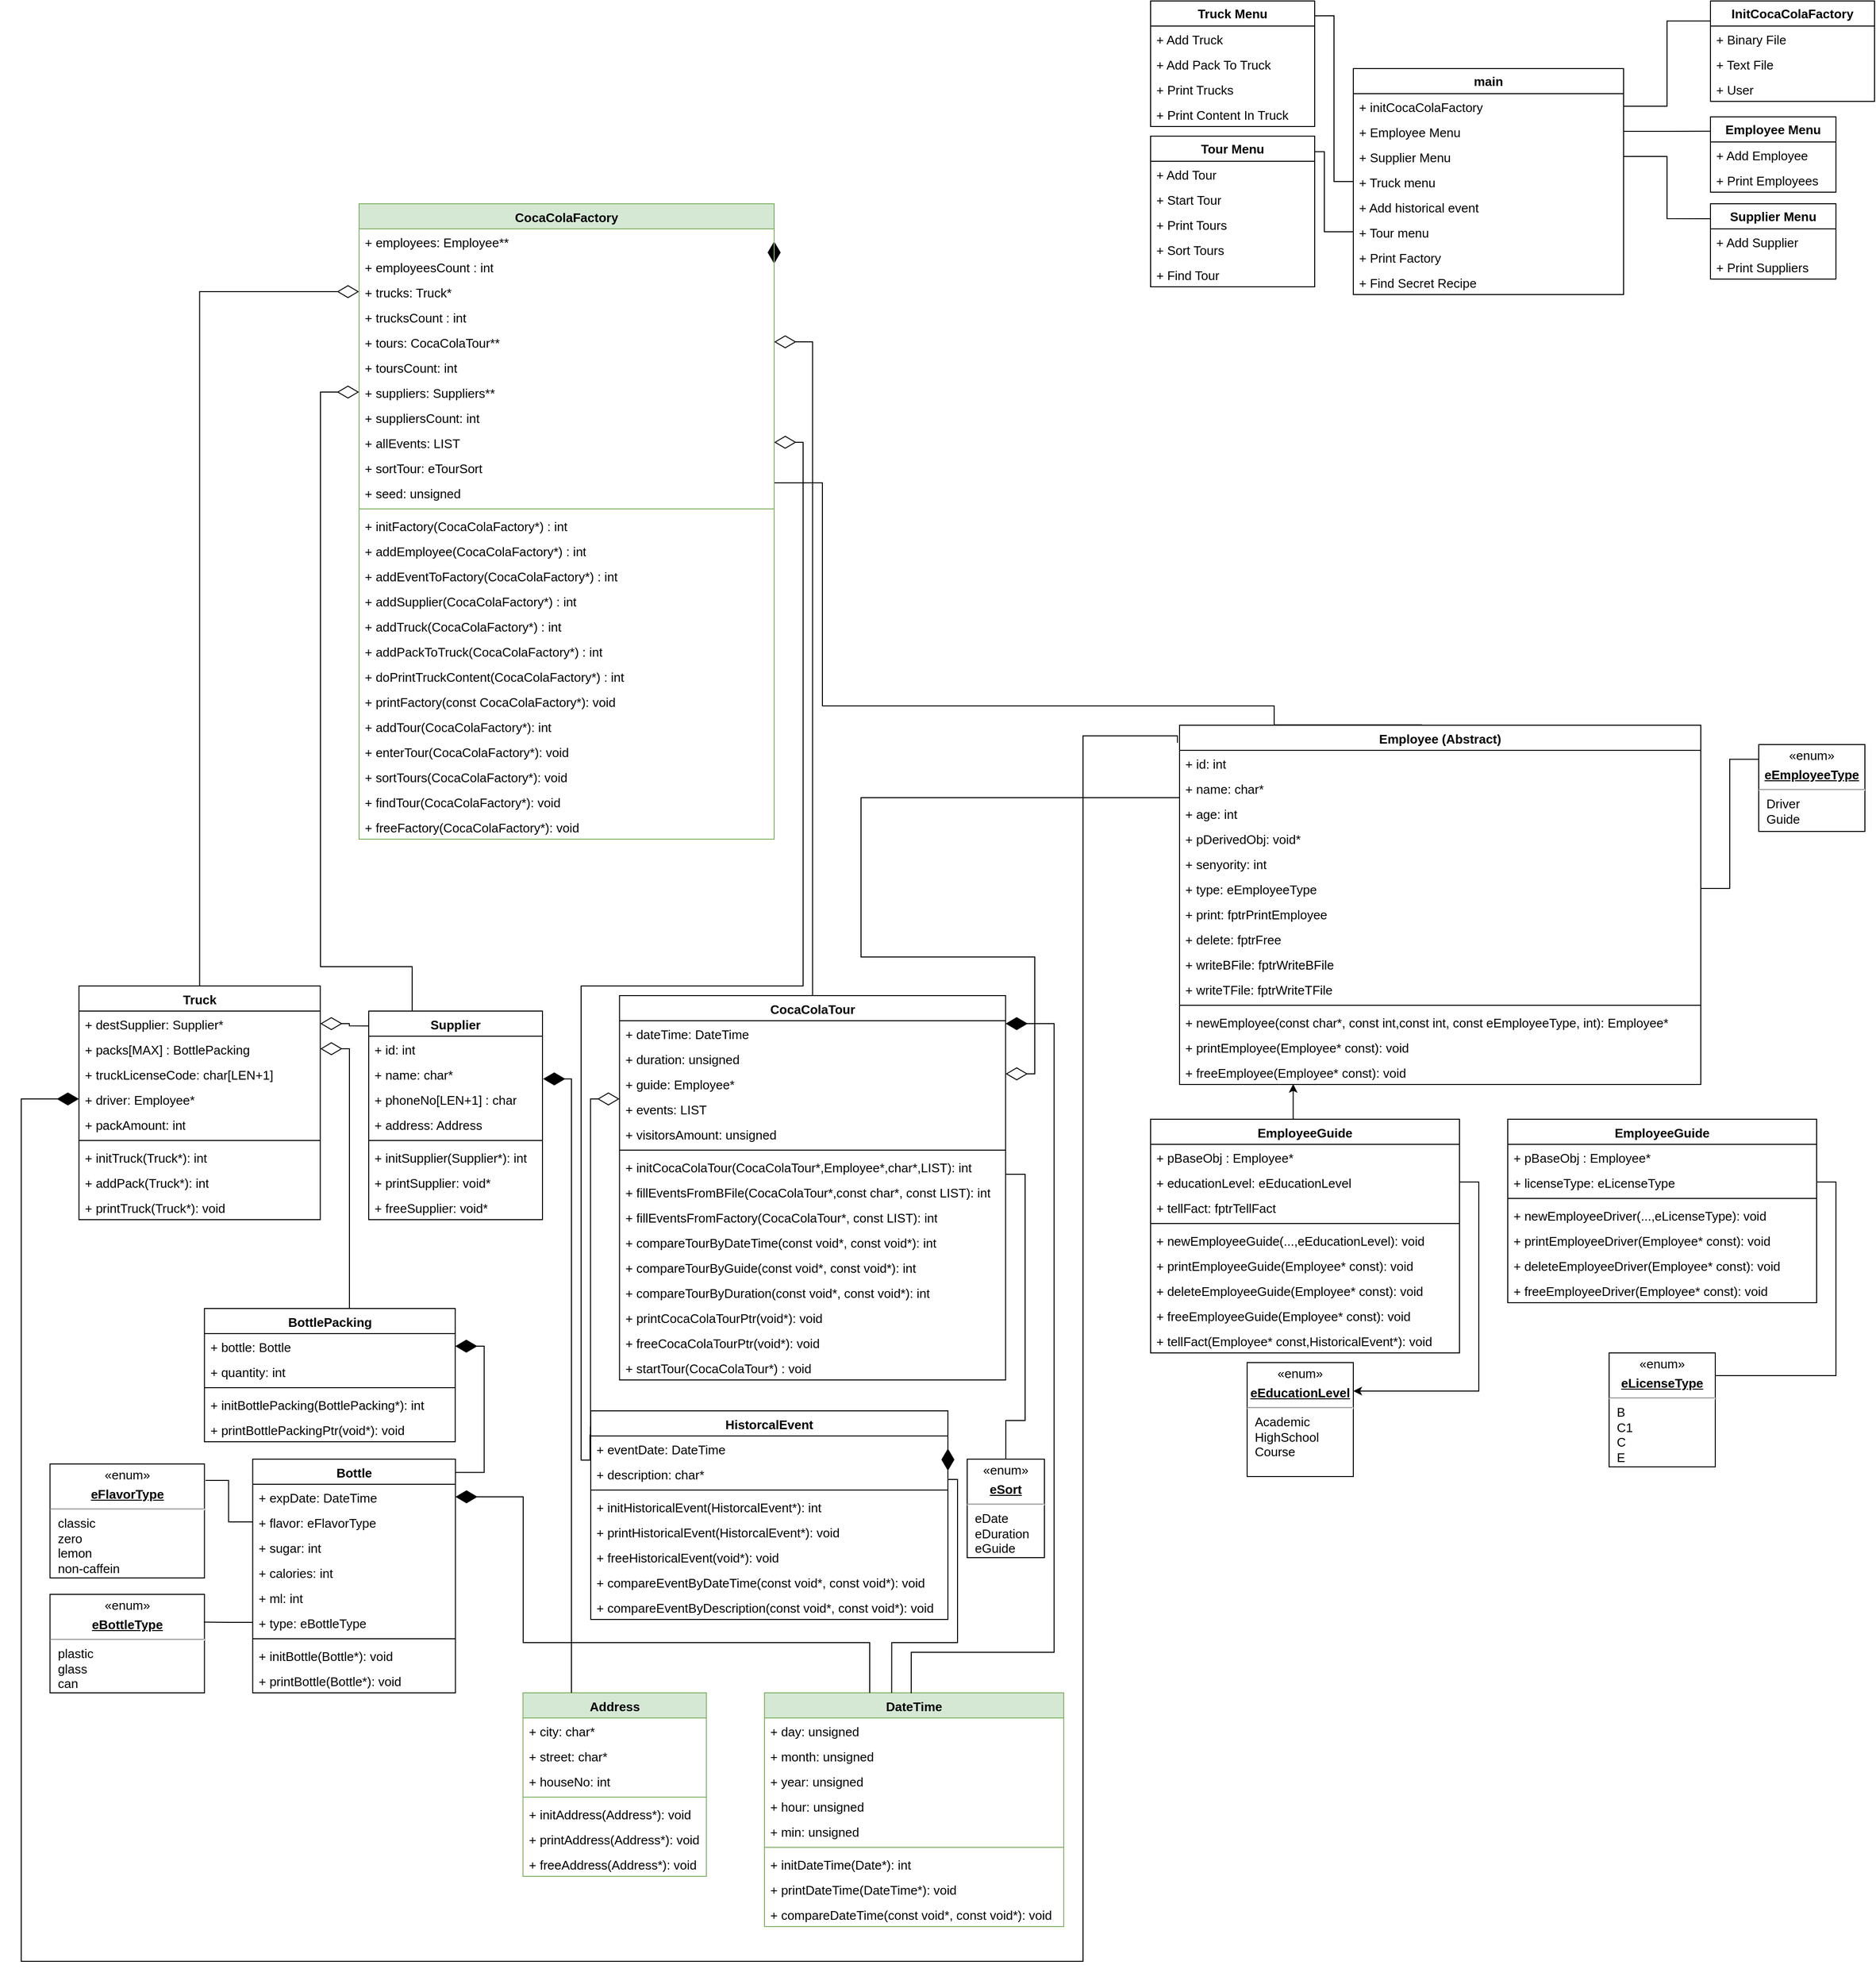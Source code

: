 <mxfile version="21.4.0" type="device">
  <diagram name="Page-1" id="rCsgQdEcJ6JSE4IAMrht">
    <mxGraphModel dx="5923" dy="5398" grid="1" gridSize="10" guides="1" tooltips="1" connect="1" arrows="1" fold="1" page="1" pageScale="1" pageWidth="1169" pageHeight="1654" math="0" shadow="0">
      <root>
        <mxCell id="0" />
        <mxCell id="1" parent="0" />
        <mxCell id="q92lbC2dsx9e7F62Pgex-7" style="edgeStyle=orthogonalEdgeStyle;rounded=0;orthogonalLoop=1;jettySize=auto;html=1;entryX=0.5;entryY=0;entryDx=0;entryDy=0;exitX=0;exitY=0.5;exitDx=0;exitDy=0;endArrow=none;endFill=0;startArrow=diamondThin;startFill=0;endSize=20;startSize=20;fontSize=13;" parent="1" source="q92lbC2dsx9e7F62Pgex-14" target="q92lbC2dsx9e7F62Pgex-24" edge="1">
          <mxGeometry relative="1" as="geometry">
            <mxPoint x="-1980.2" y="-1060" as="targetPoint" />
          </mxGeometry>
        </mxCell>
        <mxCell id="q92lbC2dsx9e7F62Pgex-8" style="edgeStyle=orthogonalEdgeStyle;rounded=0;orthogonalLoop=1;jettySize=auto;html=1;entryX=0.465;entryY=-0.001;entryDx=0;entryDy=0;entryPerimeter=0;exitX=1;exitY=0.5;exitDx=0;exitDy=0;endArrow=none;endFill=0;endSize=14;startArrow=diamondThin;startFill=1;startSize=20;fontSize=13;" parent="1" source="q92lbC2dsx9e7F62Pgex-11" target="q92lbC2dsx9e7F62Pgex-20" edge="1">
          <mxGeometry relative="1" as="geometry">
            <Array as="points">
              <mxPoint x="-1480" y="-1581" />
              <mxPoint x="-1480" y="-1350" />
              <mxPoint x="-1012" y="-1350" />
            </Array>
          </mxGeometry>
        </mxCell>
        <mxCell id="q92lbC2dsx9e7F62Pgex-10" value="&lt;b style=&quot;border-color: var(--border-color); font-size: 13px;&quot;&gt;CocaColaFactory&lt;br style=&quot;font-size: 13px;&quot;&gt;&lt;br style=&quot;font-size: 13px;&quot;&gt;&lt;/b&gt;" style="swimlane;fontStyle=1;align=center;verticalAlign=top;childLayout=stackLayout;horizontal=1;startSize=26;horizontalStack=0;resizeParent=1;resizeParentMax=0;resizeLast=0;collapsible=1;marginBottom=0;whiteSpace=wrap;html=1;fontSize=13;fillColor=#d5e8d4;strokeColor=#82b366;" parent="1" vertex="1">
          <mxGeometry x="-1960" y="-1870" width="430" height="658" as="geometry" />
        </mxCell>
        <mxCell id="q92lbC2dsx9e7F62Pgex-11" value="+ employees: Employee**&lt;div style=&quot;font-size: 13px;&quot;&gt;&lt;br style=&quot;font-size: 13px;&quot;&gt;&lt;/div&gt;" style="text;strokeColor=none;fillColor=none;align=left;verticalAlign=top;spacingLeft=4;spacingRight=4;overflow=hidden;rotatable=0;points=[[0,0.5],[1,0.5]];portConstraint=eastwest;whiteSpace=wrap;html=1;fontSize=13;" parent="q92lbC2dsx9e7F62Pgex-10" vertex="1">
          <mxGeometry y="26" width="430" height="26" as="geometry" />
        </mxCell>
        <mxCell id="8-N4795P8bHpSPom3xNv-1" value="+ employeesCount : int" style="text;align=left;verticalAlign=top;spacingLeft=4;spacingRight=4;overflow=hidden;rotatable=0;points=[[0,0.5],[1,0.5]];portConstraint=eastwest;whiteSpace=wrap;html=1;fontSize=13;" parent="q92lbC2dsx9e7F62Pgex-10" vertex="1">
          <mxGeometry y="52" width="430" height="26" as="geometry" />
        </mxCell>
        <mxCell id="q92lbC2dsx9e7F62Pgex-14" value="+ trucks: Truck*&lt;div style=&quot;font-size: 13px;&quot;&gt;&lt;br style=&quot;font-size: 13px;&quot;&gt;&lt;/div&gt;" style="text;strokeColor=none;fillColor=none;align=left;verticalAlign=top;spacingLeft=4;spacingRight=4;overflow=hidden;rotatable=0;points=[[0,0.5],[1,0.5]];portConstraint=eastwest;whiteSpace=wrap;html=1;fontSize=13;" parent="q92lbC2dsx9e7F62Pgex-10" vertex="1">
          <mxGeometry y="78" width="430" height="26" as="geometry" />
        </mxCell>
        <mxCell id="8-N4795P8bHpSPom3xNv-3" value="+ trucksCount : int" style="text;align=left;verticalAlign=top;spacingLeft=4;spacingRight=4;overflow=hidden;rotatable=0;points=[[0,0.5],[1,0.5]];portConstraint=eastwest;whiteSpace=wrap;html=1;fontSize=13;" parent="q92lbC2dsx9e7F62Pgex-10" vertex="1">
          <mxGeometry y="104" width="430" height="26" as="geometry" />
        </mxCell>
        <mxCell id="q92lbC2dsx9e7F62Pgex-62" value="+ tours: CocaColaTour**&lt;div style=&quot;font-size: 13px;&quot;&gt;&lt;br style=&quot;font-size: 13px;&quot;&gt;&lt;/div&gt;" style="text;strokeColor=none;fillColor=none;align=left;verticalAlign=top;spacingLeft=4;spacingRight=4;overflow=hidden;rotatable=0;points=[[0,0.5],[1,0.5]];portConstraint=eastwest;whiteSpace=wrap;html=1;fontSize=13;" parent="q92lbC2dsx9e7F62Pgex-10" vertex="1">
          <mxGeometry y="130" width="430" height="26" as="geometry" />
        </mxCell>
        <mxCell id="8-N4795P8bHpSPom3xNv-4" value="+ toursCount: int" style="text;align=left;verticalAlign=top;spacingLeft=4;spacingRight=4;overflow=hidden;rotatable=0;points=[[0,0.5],[1,0.5]];portConstraint=eastwest;whiteSpace=wrap;html=1;fontSize=13;" parent="q92lbC2dsx9e7F62Pgex-10" vertex="1">
          <mxGeometry y="156" width="430" height="26" as="geometry" />
        </mxCell>
        <mxCell id="q92lbC2dsx9e7F62Pgex-65" value="+ suppliers: Suppliers**&lt;div style=&quot;font-size: 13px;&quot;&gt;&lt;br style=&quot;font-size: 13px;&quot;&gt;&lt;/div&gt;" style="text;strokeColor=none;fillColor=none;align=left;verticalAlign=top;spacingLeft=4;spacingRight=4;overflow=hidden;rotatable=0;points=[[0,0.5],[1,0.5]];portConstraint=eastwest;whiteSpace=wrap;html=1;fontSize=13;" parent="q92lbC2dsx9e7F62Pgex-10" vertex="1">
          <mxGeometry y="182" width="430" height="26" as="geometry" />
        </mxCell>
        <mxCell id="8-N4795P8bHpSPom3xNv-5" value="+ suppliersCount: int" style="text;align=left;verticalAlign=top;spacingLeft=4;spacingRight=4;overflow=hidden;rotatable=0;points=[[0,0.5],[1,0.5]];portConstraint=eastwest;whiteSpace=wrap;html=1;fontSize=13;" parent="q92lbC2dsx9e7F62Pgex-10" vertex="1">
          <mxGeometry y="208" width="430" height="26" as="geometry" />
        </mxCell>
        <mxCell id="q92lbC2dsx9e7F62Pgex-122" value="+ allEvents: LIST&amp;nbsp;" style="text;strokeColor=none;fillColor=none;align=left;verticalAlign=top;spacingLeft=4;spacingRight=4;overflow=hidden;rotatable=0;points=[[0,0.5],[1,0.5]];portConstraint=eastwest;whiteSpace=wrap;html=1;fontSize=13;" parent="q92lbC2dsx9e7F62Pgex-10" vertex="1">
          <mxGeometry y="234" width="430" height="26" as="geometry" />
        </mxCell>
        <mxCell id="HJTjHNm4ioIv6pA46BGL-1" value="+ sortTour: eTourSort" style="text;strokeColor=none;fillColor=none;align=left;verticalAlign=top;spacingLeft=4;spacingRight=4;overflow=hidden;rotatable=0;points=[[0,0.5],[1,0.5]];portConstraint=eastwest;whiteSpace=wrap;html=1;fontSize=13;" parent="q92lbC2dsx9e7F62Pgex-10" vertex="1">
          <mxGeometry y="260" width="430" height="26" as="geometry" />
        </mxCell>
        <mxCell id="8-N4795P8bHpSPom3xNv-6" value="+ seed: unsigned" style="text;align=left;verticalAlign=top;spacingLeft=4;spacingRight=4;overflow=hidden;rotatable=0;points=[[0,0.5],[1,0.5]];portConstraint=eastwest;whiteSpace=wrap;html=1;fontSize=13;" parent="q92lbC2dsx9e7F62Pgex-10" vertex="1">
          <mxGeometry y="286" width="430" height="26" as="geometry" />
        </mxCell>
        <mxCell id="q92lbC2dsx9e7F62Pgex-12" value="" style="line;strokeWidth=1;fillColor=none;align=left;verticalAlign=middle;spacingTop=-1;spacingLeft=3;spacingRight=3;rotatable=0;labelPosition=right;points=[];portConstraint=eastwest;strokeColor=inherit;fontSize=13;" parent="q92lbC2dsx9e7F62Pgex-10" vertex="1">
          <mxGeometry y="312" width="430" height="8" as="geometry" />
        </mxCell>
        <mxCell id="q92lbC2dsx9e7F62Pgex-139" value="+ initFactory(CocaColaFactory*) : int" style="text;strokeColor=none;fillColor=none;align=left;verticalAlign=top;spacingLeft=4;spacingRight=4;overflow=hidden;rotatable=0;points=[[0,0.5],[1,0.5]];portConstraint=eastwest;whiteSpace=wrap;html=1;fontSize=13;" parent="q92lbC2dsx9e7F62Pgex-10" vertex="1">
          <mxGeometry y="320" width="430" height="26" as="geometry" />
        </mxCell>
        <mxCell id="8-N4795P8bHpSPom3xNv-7" value="+ addEmployee(CocaColaFactory*) : int" style="text;strokeColor=none;fillColor=none;align=left;verticalAlign=top;spacingLeft=4;spacingRight=4;overflow=hidden;rotatable=0;points=[[0,0.5],[1,0.5]];portConstraint=eastwest;whiteSpace=wrap;html=1;fontSize=13;" parent="q92lbC2dsx9e7F62Pgex-10" vertex="1">
          <mxGeometry y="346" width="430" height="26" as="geometry" />
        </mxCell>
        <mxCell id="8-N4795P8bHpSPom3xNv-8" value="+ addEventToFactory(CocaColaFactory*) : int" style="text;strokeColor=none;fillColor=none;align=left;verticalAlign=top;spacingLeft=4;spacingRight=4;overflow=hidden;rotatable=0;points=[[0,0.5],[1,0.5]];portConstraint=eastwest;whiteSpace=wrap;html=1;fontSize=13;" parent="q92lbC2dsx9e7F62Pgex-10" vertex="1">
          <mxGeometry y="372" width="430" height="26" as="geometry" />
        </mxCell>
        <mxCell id="8-N4795P8bHpSPom3xNv-9" value="+ addSupplier(CocaColaFactory*) : int" style="text;strokeColor=none;fillColor=none;align=left;verticalAlign=top;spacingLeft=4;spacingRight=4;overflow=hidden;rotatable=0;points=[[0,0.5],[1,0.5]];portConstraint=eastwest;whiteSpace=wrap;html=1;fontSize=13;" parent="q92lbC2dsx9e7F62Pgex-10" vertex="1">
          <mxGeometry y="398" width="430" height="26" as="geometry" />
        </mxCell>
        <mxCell id="8-N4795P8bHpSPom3xNv-10" value="+ addTruck(CocaColaFactory*) : int" style="text;strokeColor=none;fillColor=none;align=left;verticalAlign=top;spacingLeft=4;spacingRight=4;overflow=hidden;rotatable=0;points=[[0,0.5],[1,0.5]];portConstraint=eastwest;whiteSpace=wrap;html=1;fontSize=13;" parent="q92lbC2dsx9e7F62Pgex-10" vertex="1">
          <mxGeometry y="424" width="430" height="26" as="geometry" />
        </mxCell>
        <mxCell id="8-N4795P8bHpSPom3xNv-12" value="+ addPackToTruck(CocaColaFactory*) : int" style="text;strokeColor=none;fillColor=none;align=left;verticalAlign=top;spacingLeft=4;spacingRight=4;overflow=hidden;rotatable=0;points=[[0,0.5],[1,0.5]];portConstraint=eastwest;whiteSpace=wrap;html=1;fontSize=13;" parent="q92lbC2dsx9e7F62Pgex-10" vertex="1">
          <mxGeometry y="450" width="430" height="26" as="geometry" />
        </mxCell>
        <mxCell id="8-N4795P8bHpSPom3xNv-13" value="+ doPrintTruckContent(CocaColaFactory*) : int" style="text;strokeColor=none;fillColor=none;align=left;verticalAlign=top;spacingLeft=4;spacingRight=4;overflow=hidden;rotatable=0;points=[[0,0.5],[1,0.5]];portConstraint=eastwest;whiteSpace=wrap;html=1;fontSize=13;" parent="q92lbC2dsx9e7F62Pgex-10" vertex="1">
          <mxGeometry y="476" width="430" height="26" as="geometry" />
        </mxCell>
        <mxCell id="8-N4795P8bHpSPom3xNv-17" value="+ printFactory(const CocaColaFactory*): void" style="text;strokeColor=none;fillColor=none;align=left;verticalAlign=top;spacingLeft=4;spacingRight=4;overflow=hidden;rotatable=0;points=[[0,0.5],[1,0.5]];portConstraint=eastwest;whiteSpace=wrap;html=1;fontSize=13;" parent="q92lbC2dsx9e7F62Pgex-10" vertex="1">
          <mxGeometry y="502" width="430" height="26" as="geometry" />
        </mxCell>
        <mxCell id="8-N4795P8bHpSPom3xNv-18" value="+ addTour(CocaColaFactory*): int" style="text;strokeColor=none;fillColor=none;align=left;verticalAlign=top;spacingLeft=4;spacingRight=4;overflow=hidden;rotatable=0;points=[[0,0.5],[1,0.5]];portConstraint=eastwest;whiteSpace=wrap;html=1;fontSize=13;" parent="q92lbC2dsx9e7F62Pgex-10" vertex="1">
          <mxGeometry y="528" width="430" height="26" as="geometry" />
        </mxCell>
        <mxCell id="8-N4795P8bHpSPom3xNv-19" value="+ enterTour(CocaColaFactory*): void" style="text;strokeColor=none;fillColor=none;align=left;verticalAlign=top;spacingLeft=4;spacingRight=4;overflow=hidden;rotatable=0;points=[[0,0.5],[1,0.5]];portConstraint=eastwest;whiteSpace=wrap;html=1;fontSize=13;" parent="q92lbC2dsx9e7F62Pgex-10" vertex="1">
          <mxGeometry y="554" width="430" height="26" as="geometry" />
        </mxCell>
        <mxCell id="8-N4795P8bHpSPom3xNv-20" value="+ sortTours(CocaColaFactory*): void" style="text;strokeColor=none;fillColor=none;align=left;verticalAlign=top;spacingLeft=4;spacingRight=4;overflow=hidden;rotatable=0;points=[[0,0.5],[1,0.5]];portConstraint=eastwest;whiteSpace=wrap;html=1;fontSize=13;" parent="q92lbC2dsx9e7F62Pgex-10" vertex="1">
          <mxGeometry y="580" width="430" height="26" as="geometry" />
        </mxCell>
        <mxCell id="8-N4795P8bHpSPom3xNv-21" value="+ findTour(CocaColaFactory*): void" style="text;strokeColor=none;fillColor=none;align=left;verticalAlign=top;spacingLeft=4;spacingRight=4;overflow=hidden;rotatable=0;points=[[0,0.5],[1,0.5]];portConstraint=eastwest;whiteSpace=wrap;html=1;fontSize=13;" parent="q92lbC2dsx9e7F62Pgex-10" vertex="1">
          <mxGeometry y="606" width="430" height="26" as="geometry" />
        </mxCell>
        <mxCell id="8-N4795P8bHpSPom3xNv-22" value="+ freeFactory(CocaColaFactory*): void" style="text;strokeColor=none;fillColor=none;align=left;verticalAlign=top;spacingLeft=4;spacingRight=4;overflow=hidden;rotatable=0;points=[[0,0.5],[1,0.5]];portConstraint=eastwest;whiteSpace=wrap;html=1;fontSize=13;" parent="q92lbC2dsx9e7F62Pgex-10" vertex="1">
          <mxGeometry y="632" width="430" height="26" as="geometry" />
        </mxCell>
        <mxCell id="q92lbC2dsx9e7F62Pgex-20" value="&lt;b style=&quot;border-color: var(--border-color); font-size: 13px;&quot;&gt;Employee (Abstract)&lt;br style=&quot;font-size: 13px;&quot;&gt;&lt;br style=&quot;font-size: 13px;&quot;&gt;&lt;/b&gt;" style="swimlane;fontStyle=1;align=center;verticalAlign=top;childLayout=stackLayout;horizontal=1;startSize=26;horizontalStack=0;resizeParent=1;resizeParentMax=0;resizeLast=0;collapsible=1;marginBottom=0;whiteSpace=wrap;html=1;fontSize=13;" parent="1" vertex="1">
          <mxGeometry x="-1110" y="-1330" width="540" height="372" as="geometry" />
        </mxCell>
        <mxCell id="Qn0OpZdaU_wwA8IJ9mMy-1" value="+ id: int" style="text;strokeColor=none;fillColor=none;align=left;verticalAlign=top;spacingLeft=4;spacingRight=4;overflow=hidden;rotatable=0;points=[[0,0.5],[1,0.5]];portConstraint=eastwest;whiteSpace=wrap;html=1;fontSize=13;" parent="q92lbC2dsx9e7F62Pgex-20" vertex="1">
          <mxGeometry y="26" width="540" height="26" as="geometry" />
        </mxCell>
        <mxCell id="q92lbC2dsx9e7F62Pgex-140" value="+ name: char*" style="text;strokeColor=none;fillColor=none;align=left;verticalAlign=top;spacingLeft=4;spacingRight=4;overflow=hidden;rotatable=0;points=[[0,0.5],[1,0.5]];portConstraint=eastwest;whiteSpace=wrap;html=1;fontSize=13;" parent="q92lbC2dsx9e7F62Pgex-20" vertex="1">
          <mxGeometry y="52" width="540" height="26" as="geometry" />
        </mxCell>
        <mxCell id="q92lbC2dsx9e7F62Pgex-21" value="+ age: int" style="text;strokeColor=none;fillColor=none;align=left;verticalAlign=top;spacingLeft=4;spacingRight=4;overflow=hidden;rotatable=0;points=[[0,0.5],[1,0.5]];portConstraint=eastwest;whiteSpace=wrap;html=1;fontSize=13;" parent="q92lbC2dsx9e7F62Pgex-20" vertex="1">
          <mxGeometry y="78" width="540" height="26" as="geometry" />
        </mxCell>
        <mxCell id="OBeASC8JN5czfZ92_RCb-54" value="+ pDerivedObj: void*" style="text;strokeColor=none;fillColor=none;align=left;verticalAlign=top;spacingLeft=4;spacingRight=4;overflow=hidden;rotatable=0;points=[[0,0.5],[1,0.5]];portConstraint=eastwest;whiteSpace=wrap;html=1;fontSize=13;" vertex="1" parent="q92lbC2dsx9e7F62Pgex-20">
          <mxGeometry y="104" width="540" height="26" as="geometry" />
        </mxCell>
        <mxCell id="Qn0OpZdaU_wwA8IJ9mMy-6" value="+ senyority: int" style="text;strokeColor=none;fillColor=none;align=left;verticalAlign=top;spacingLeft=4;spacingRight=4;overflow=hidden;rotatable=0;points=[[0,0.5],[1,0.5]];portConstraint=eastwest;whiteSpace=wrap;html=1;fontSize=13;" parent="q92lbC2dsx9e7F62Pgex-20" vertex="1">
          <mxGeometry y="130" width="540" height="26" as="geometry" />
        </mxCell>
        <mxCell id="OBeASC8JN5czfZ92_RCb-55" value="+ type: eEmployeeType" style="text;strokeColor=none;fillColor=none;align=left;verticalAlign=top;spacingLeft=4;spacingRight=4;overflow=hidden;rotatable=0;points=[[0,0.5],[1,0.5]];portConstraint=eastwest;whiteSpace=wrap;html=1;fontSize=13;" vertex="1" parent="q92lbC2dsx9e7F62Pgex-20">
          <mxGeometry y="156" width="540" height="26" as="geometry" />
        </mxCell>
        <mxCell id="OBeASC8JN5czfZ92_RCb-58" value="+ print: fptrPrintEmployee" style="text;strokeColor=none;fillColor=none;align=left;verticalAlign=top;spacingLeft=4;spacingRight=4;overflow=hidden;rotatable=0;points=[[0,0.5],[1,0.5]];portConstraint=eastwest;whiteSpace=wrap;html=1;fontSize=13;" vertex="1" parent="q92lbC2dsx9e7F62Pgex-20">
          <mxGeometry y="182" width="540" height="26" as="geometry" />
        </mxCell>
        <mxCell id="OBeASC8JN5czfZ92_RCb-59" value="+ delete: fptrFree" style="text;strokeColor=none;fillColor=none;align=left;verticalAlign=top;spacingLeft=4;spacingRight=4;overflow=hidden;rotatable=0;points=[[0,0.5],[1,0.5]];portConstraint=eastwest;whiteSpace=wrap;html=1;fontSize=13;" vertex="1" parent="q92lbC2dsx9e7F62Pgex-20">
          <mxGeometry y="208" width="540" height="26" as="geometry" />
        </mxCell>
        <mxCell id="OBeASC8JN5czfZ92_RCb-60" value="+ writeBFile: fptrWriteBFile" style="text;strokeColor=none;fillColor=none;align=left;verticalAlign=top;spacingLeft=4;spacingRight=4;overflow=hidden;rotatable=0;points=[[0,0.5],[1,0.5]];portConstraint=eastwest;whiteSpace=wrap;html=1;fontSize=13;" vertex="1" parent="q92lbC2dsx9e7F62Pgex-20">
          <mxGeometry y="234" width="540" height="26" as="geometry" />
        </mxCell>
        <mxCell id="OBeASC8JN5czfZ92_RCb-61" value="+ writeTFile: fptrWriteTFile" style="text;strokeColor=none;fillColor=none;align=left;verticalAlign=top;spacingLeft=4;spacingRight=4;overflow=hidden;rotatable=0;points=[[0,0.5],[1,0.5]];portConstraint=eastwest;whiteSpace=wrap;html=1;fontSize=13;" vertex="1" parent="q92lbC2dsx9e7F62Pgex-20">
          <mxGeometry y="260" width="540" height="26" as="geometry" />
        </mxCell>
        <mxCell id="q92lbC2dsx9e7F62Pgex-22" value="" style="line;strokeWidth=1;fillColor=none;align=left;verticalAlign=middle;spacingTop=-1;spacingLeft=3;spacingRight=3;rotatable=0;labelPosition=right;points=[];portConstraint=eastwest;strokeColor=inherit;fontSize=13;" parent="q92lbC2dsx9e7F62Pgex-20" vertex="1">
          <mxGeometry y="286" width="540" height="8" as="geometry" />
        </mxCell>
        <mxCell id="q92lbC2dsx9e7F62Pgex-23" value="+ newEmployee(const char*, const int,const int, const eEmployeeType, int): Employee*" style="text;strokeColor=none;fillColor=none;align=left;verticalAlign=top;spacingLeft=4;spacingRight=4;overflow=hidden;rotatable=0;points=[[0,0.5],[1,0.5]];portConstraint=eastwest;whiteSpace=wrap;html=1;fontSize=13;" parent="q92lbC2dsx9e7F62Pgex-20" vertex="1">
          <mxGeometry y="294" width="540" height="26" as="geometry" />
        </mxCell>
        <mxCell id="q92lbC2dsx9e7F62Pgex-103" value="+ printEmployee(Employee* const): void" style="text;strokeColor=none;fillColor=none;align=left;verticalAlign=top;spacingLeft=4;spacingRight=4;overflow=hidden;rotatable=0;points=[[0,0.5],[1,0.5]];portConstraint=eastwest;whiteSpace=wrap;html=1;fontSize=13;" parent="q92lbC2dsx9e7F62Pgex-20" vertex="1">
          <mxGeometry y="320" width="540" height="26" as="geometry" />
        </mxCell>
        <mxCell id="q92lbC2dsx9e7F62Pgex-104" value="+ freeEmployee(Employee* const):&amp;nbsp;void" style="text;strokeColor=none;fillColor=none;align=left;verticalAlign=top;spacingLeft=4;spacingRight=4;overflow=hidden;rotatable=0;points=[[0,0.5],[1,0.5]];portConstraint=eastwest;whiteSpace=wrap;html=1;fontSize=13;" parent="q92lbC2dsx9e7F62Pgex-20" vertex="1">
          <mxGeometry y="346" width="540" height="26" as="geometry" />
        </mxCell>
        <mxCell id="q92lbC2dsx9e7F62Pgex-24" value="&lt;b style=&quot;border-color: var(--border-color); font-size: 13px;&quot;&gt;Truck&lt;br style=&quot;font-size: 13px;&quot;&gt;&lt;br style=&quot;font-size: 13px;&quot;&gt;&lt;/b&gt;" style="swimlane;fontStyle=1;align=center;verticalAlign=top;childLayout=stackLayout;horizontal=1;startSize=26;horizontalStack=0;resizeParent=1;resizeParentMax=0;resizeLast=0;collapsible=1;marginBottom=0;whiteSpace=wrap;html=1;fontSize=13;" parent="1" vertex="1">
          <mxGeometry x="-2250.2" y="-1060" width="250" height="242" as="geometry" />
        </mxCell>
        <mxCell id="q92lbC2dsx9e7F62Pgex-63" value="+ destSupplier: Supplier*" style="text;strokeColor=none;fillColor=none;align=left;verticalAlign=top;spacingLeft=4;spacingRight=4;overflow=hidden;rotatable=0;points=[[0,0.5],[1,0.5]];portConstraint=eastwest;whiteSpace=wrap;html=1;fontSize=13;" parent="q92lbC2dsx9e7F62Pgex-24" vertex="1">
          <mxGeometry y="26" width="250" height="26" as="geometry" />
        </mxCell>
        <mxCell id="q92lbC2dsx9e7F62Pgex-69" value="+ packs[MAX]&amp;nbsp;: BottlePacking&amp;nbsp;" style="text;strokeColor=none;fillColor=none;align=left;verticalAlign=top;spacingLeft=4;spacingRight=4;overflow=hidden;rotatable=0;points=[[0,0.5],[1,0.5]];portConstraint=eastwest;whiteSpace=wrap;html=1;fontSize=13;" parent="q92lbC2dsx9e7F62Pgex-24" vertex="1">
          <mxGeometry y="52" width="250" height="26" as="geometry" />
        </mxCell>
        <mxCell id="q92lbC2dsx9e7F62Pgex-70" value="+ truckLicenseCode: char[LEN+1]" style="text;strokeColor=none;fillColor=none;align=left;verticalAlign=top;spacingLeft=4;spacingRight=4;overflow=hidden;rotatable=0;points=[[0,0.5],[1,0.5]];portConstraint=eastwest;whiteSpace=wrap;html=1;fontSize=13;" parent="q92lbC2dsx9e7F62Pgex-24" vertex="1">
          <mxGeometry y="78" width="250" height="26" as="geometry" />
        </mxCell>
        <mxCell id="q92lbC2dsx9e7F62Pgex-25" value="+ driver: Employee*" style="text;strokeColor=none;fillColor=none;align=left;verticalAlign=top;spacingLeft=4;spacingRight=4;overflow=hidden;rotatable=0;points=[[0,0.5],[1,0.5]];portConstraint=eastwest;whiteSpace=wrap;html=1;fontSize=13;" parent="q92lbC2dsx9e7F62Pgex-24" vertex="1">
          <mxGeometry y="104" width="250" height="26" as="geometry" />
        </mxCell>
        <mxCell id="Qn0OpZdaU_wwA8IJ9mMy-27" value="+ packAmount: int" style="text;strokeColor=none;fillColor=none;align=left;verticalAlign=top;spacingLeft=4;spacingRight=4;overflow=hidden;rotatable=0;points=[[0,0.5],[1,0.5]];portConstraint=eastwest;whiteSpace=wrap;html=1;fontSize=13;" parent="q92lbC2dsx9e7F62Pgex-24" vertex="1">
          <mxGeometry y="130" width="250" height="26" as="geometry" />
        </mxCell>
        <mxCell id="q92lbC2dsx9e7F62Pgex-26" value="" style="line;strokeWidth=1;fillColor=none;align=left;verticalAlign=middle;spacingTop=-1;spacingLeft=3;spacingRight=3;rotatable=0;labelPosition=right;points=[];portConstraint=eastwest;strokeColor=inherit;fontSize=13;" parent="q92lbC2dsx9e7F62Pgex-24" vertex="1">
          <mxGeometry y="156" width="250" height="8" as="geometry" />
        </mxCell>
        <mxCell id="q92lbC2dsx9e7F62Pgex-27" value="+ initTruck(Truck*): int" style="text;strokeColor=none;fillColor=none;align=left;verticalAlign=top;spacingLeft=4;spacingRight=4;overflow=hidden;rotatable=0;points=[[0,0.5],[1,0.5]];portConstraint=eastwest;whiteSpace=wrap;html=1;fontSize=13;" parent="q92lbC2dsx9e7F62Pgex-24" vertex="1">
          <mxGeometry y="164" width="250" height="26" as="geometry" />
        </mxCell>
        <mxCell id="q92lbC2dsx9e7F62Pgex-83" value="+ addPack(Truck*): int" style="text;strokeColor=none;fillColor=none;align=left;verticalAlign=top;spacingLeft=4;spacingRight=4;overflow=hidden;rotatable=0;points=[[0,0.5],[1,0.5]];portConstraint=eastwest;whiteSpace=wrap;html=1;fontSize=13;" parent="q92lbC2dsx9e7F62Pgex-24" vertex="1">
          <mxGeometry y="190" width="250" height="26" as="geometry" />
        </mxCell>
        <mxCell id="q92lbC2dsx9e7F62Pgex-81" value="+ printTruck(Truck*): void" style="text;strokeColor=none;fillColor=none;align=left;verticalAlign=top;spacingLeft=4;spacingRight=4;overflow=hidden;rotatable=0;points=[[0,0.5],[1,0.5]];portConstraint=eastwest;whiteSpace=wrap;html=1;fontSize=13;" parent="q92lbC2dsx9e7F62Pgex-24" vertex="1">
          <mxGeometry y="216" width="250" height="26" as="geometry" />
        </mxCell>
        <mxCell id="q92lbC2dsx9e7F62Pgex-28" value="&lt;b style=&quot;border-color: var(--border-color); font-size: 13px;&quot;&gt;&lt;b style=&quot;border-color: var(--border-color); font-size: 13px;&quot;&gt;BottlePacking&lt;br style=&quot;font-size: 13px;&quot;&gt;&lt;/b&gt;&lt;br style=&quot;font-size: 13px;&quot;&gt;&lt;br style=&quot;font-size: 13px;&quot;&gt;&lt;/b&gt;" style="swimlane;fontStyle=1;align=center;verticalAlign=top;childLayout=stackLayout;horizontal=1;startSize=26;horizontalStack=0;resizeParent=1;resizeParentMax=0;resizeLast=0;collapsible=1;marginBottom=0;whiteSpace=wrap;html=1;fontSize=13;" parent="1" vertex="1">
          <mxGeometry x="-2120.2" y="-726" width="259.8" height="138" as="geometry" />
        </mxCell>
        <mxCell id="q92lbC2dsx9e7F62Pgex-29" value="+ bottle: Bottle" style="text;strokeColor=none;fillColor=none;align=left;verticalAlign=top;spacingLeft=4;spacingRight=4;overflow=hidden;rotatable=0;points=[[0,0.5],[1,0.5]];portConstraint=eastwest;whiteSpace=wrap;html=1;fontSize=13;" parent="q92lbC2dsx9e7F62Pgex-28" vertex="1">
          <mxGeometry y="26" width="259.8" height="26" as="geometry" />
        </mxCell>
        <mxCell id="q92lbC2dsx9e7F62Pgex-43" value="+ quantity: int" style="text;strokeColor=none;fillColor=none;align=left;verticalAlign=top;spacingLeft=4;spacingRight=4;overflow=hidden;rotatable=0;points=[[0,0.5],[1,0.5]];portConstraint=eastwest;whiteSpace=wrap;html=1;fontSize=13;" parent="q92lbC2dsx9e7F62Pgex-28" vertex="1">
          <mxGeometry y="52" width="259.8" height="26" as="geometry" />
        </mxCell>
        <mxCell id="q92lbC2dsx9e7F62Pgex-30" value="" style="line;strokeWidth=1;fillColor=none;align=left;verticalAlign=middle;spacingTop=-1;spacingLeft=3;spacingRight=3;rotatable=0;labelPosition=right;points=[];portConstraint=eastwest;strokeColor=inherit;fontSize=13;" parent="q92lbC2dsx9e7F62Pgex-28" vertex="1">
          <mxGeometry y="78" width="259.8" height="8" as="geometry" />
        </mxCell>
        <mxCell id="q92lbC2dsx9e7F62Pgex-31" value="+ initBottlePacking(&lt;span style=&quot;border-color: var(--border-color); text-align: center; font-size: 13px;&quot;&gt;BottlePacking*&lt;/span&gt;): int" style="text;strokeColor=none;fillColor=none;align=left;verticalAlign=top;spacingLeft=4;spacingRight=4;overflow=hidden;rotatable=0;points=[[0,0.5],[1,0.5]];portConstraint=eastwest;whiteSpace=wrap;html=1;fontSize=13;" parent="q92lbC2dsx9e7F62Pgex-28" vertex="1">
          <mxGeometry y="86" width="259.8" height="26" as="geometry" />
        </mxCell>
        <mxCell id="OBeASC8JN5czfZ92_RCb-45" value="+ printBottlePackingPtr(void*): void" style="text;strokeColor=none;fillColor=none;align=left;verticalAlign=top;spacingLeft=4;spacingRight=4;overflow=hidden;rotatable=0;points=[[0,0.5],[1,0.5]];portConstraint=eastwest;whiteSpace=wrap;html=1;fontSize=13;" vertex="1" parent="q92lbC2dsx9e7F62Pgex-28">
          <mxGeometry y="112" width="259.8" height="26" as="geometry" />
        </mxCell>
        <mxCell id="q92lbC2dsx9e7F62Pgex-32" value="&lt;b style=&quot;border-color: var(--border-color); font-size: 13px;&quot;&gt;&lt;b style=&quot;border-color: var(--border-color); font-size: 13px;&quot;&gt;Bottle&lt;br style=&quot;font-size: 13px;&quot;&gt;&lt;/b&gt;&lt;br style=&quot;font-size: 13px;&quot;&gt;&lt;br style=&quot;font-size: 13px;&quot;&gt;&lt;/b&gt;" style="swimlane;fontStyle=1;align=center;verticalAlign=top;childLayout=stackLayout;horizontal=1;startSize=26;horizontalStack=0;resizeParent=1;resizeParentMax=0;resizeLast=0;collapsible=1;marginBottom=0;whiteSpace=wrap;html=1;fontSize=13;" parent="1" vertex="1">
          <mxGeometry x="-2070.2" y="-570" width="210" height="242" as="geometry" />
        </mxCell>
        <mxCell id="q92lbC2dsx9e7F62Pgex-33" value="+ expDate: DateTime" style="text;strokeColor=none;fillColor=none;align=left;verticalAlign=top;spacingLeft=4;spacingRight=4;overflow=hidden;rotatable=0;points=[[0,0.5],[1,0.5]];portConstraint=eastwest;whiteSpace=wrap;html=1;fontSize=13;" parent="q92lbC2dsx9e7F62Pgex-32" vertex="1">
          <mxGeometry y="26" width="210" height="26" as="geometry" />
        </mxCell>
        <mxCell id="q92lbC2dsx9e7F62Pgex-41" value="+ flavor: eFlavorType" style="text;strokeColor=none;fillColor=none;align=left;verticalAlign=top;spacingLeft=4;spacingRight=4;overflow=hidden;rotatable=0;points=[[0,0.5],[1,0.5]];portConstraint=eastwest;whiteSpace=wrap;html=1;fontSize=13;" parent="q92lbC2dsx9e7F62Pgex-32" vertex="1">
          <mxGeometry y="52" width="210" height="26" as="geometry" />
        </mxCell>
        <mxCell id="q92lbC2dsx9e7F62Pgex-40" value="+ sugar: int" style="text;strokeColor=none;fillColor=none;align=left;verticalAlign=top;spacingLeft=4;spacingRight=4;overflow=hidden;rotatable=0;points=[[0,0.5],[1,0.5]];portConstraint=eastwest;whiteSpace=wrap;html=1;fontSize=13;" parent="q92lbC2dsx9e7F62Pgex-32" vertex="1">
          <mxGeometry y="78" width="210" height="26" as="geometry" />
        </mxCell>
        <mxCell id="q92lbC2dsx9e7F62Pgex-68" value="+ calories: int" style="text;strokeColor=none;fillColor=none;align=left;verticalAlign=top;spacingLeft=4;spacingRight=4;overflow=hidden;rotatable=0;points=[[0,0.5],[1,0.5]];portConstraint=eastwest;whiteSpace=wrap;html=1;fontSize=13;" parent="q92lbC2dsx9e7F62Pgex-32" vertex="1">
          <mxGeometry y="104" width="210" height="26" as="geometry" />
        </mxCell>
        <mxCell id="q92lbC2dsx9e7F62Pgex-42" value="+ ml: int" style="text;strokeColor=none;fillColor=none;align=left;verticalAlign=top;spacingLeft=4;spacingRight=4;overflow=hidden;rotatable=0;points=[[0,0.5],[1,0.5]];portConstraint=eastwest;whiteSpace=wrap;html=1;fontSize=13;" parent="q92lbC2dsx9e7F62Pgex-32" vertex="1">
          <mxGeometry y="130" width="210" height="26" as="geometry" />
        </mxCell>
        <mxCell id="q92lbC2dsx9e7F62Pgex-76" value="+ type: eBottleType" style="text;strokeColor=none;fillColor=none;align=left;verticalAlign=top;spacingLeft=4;spacingRight=4;overflow=hidden;rotatable=0;points=[[0,0.5],[1,0.5]];portConstraint=eastwest;whiteSpace=wrap;html=1;fontSize=13;" parent="q92lbC2dsx9e7F62Pgex-32" vertex="1">
          <mxGeometry y="156" width="210" height="26" as="geometry" />
        </mxCell>
        <mxCell id="q92lbC2dsx9e7F62Pgex-34" value="" style="line;strokeWidth=1;fillColor=none;align=left;verticalAlign=middle;spacingTop=-1;spacingLeft=3;spacingRight=3;rotatable=0;labelPosition=right;points=[];portConstraint=eastwest;strokeColor=inherit;fontSize=13;" parent="q92lbC2dsx9e7F62Pgex-32" vertex="1">
          <mxGeometry y="182" width="210" height="8" as="geometry" />
        </mxCell>
        <mxCell id="q92lbC2dsx9e7F62Pgex-35" value="+ initBottle(Bottle*): void" style="text;strokeColor=none;fillColor=none;align=left;verticalAlign=top;spacingLeft=4;spacingRight=4;overflow=hidden;rotatable=0;points=[[0,0.5],[1,0.5]];portConstraint=eastwest;whiteSpace=wrap;html=1;fontSize=13;" parent="q92lbC2dsx9e7F62Pgex-32" vertex="1">
          <mxGeometry y="190" width="210" height="26" as="geometry" />
        </mxCell>
        <mxCell id="q92lbC2dsx9e7F62Pgex-88" value="+ printBottle(Bottle*): void" style="text;strokeColor=none;fillColor=none;align=left;verticalAlign=top;spacingLeft=4;spacingRight=4;overflow=hidden;rotatable=0;points=[[0,0.5],[1,0.5]];portConstraint=eastwest;whiteSpace=wrap;html=1;fontSize=13;" parent="q92lbC2dsx9e7F62Pgex-32" vertex="1">
          <mxGeometry y="216" width="210" height="26" as="geometry" />
        </mxCell>
        <mxCell id="q92lbC2dsx9e7F62Pgex-36" value="&lt;b style=&quot;border-color: var(--border-color); font-size: 13px;&quot;&gt;CocaColaTour&lt;br style=&quot;font-size: 13px;&quot;&gt;&lt;br style=&quot;font-size: 13px;&quot;&gt;&lt;/b&gt;" style="swimlane;fontStyle=1;align=center;verticalAlign=top;childLayout=stackLayout;horizontal=1;startSize=26;horizontalStack=0;resizeParent=1;resizeParentMax=0;resizeLast=0;collapsible=1;marginBottom=0;whiteSpace=wrap;html=1;fontSize=13;" parent="1" vertex="1">
          <mxGeometry x="-1690.2" y="-1050" width="400" height="398" as="geometry" />
        </mxCell>
        <mxCell id="q92lbC2dsx9e7F62Pgex-37" value="+ dateTime: DateTime" style="text;strokeColor=none;fillColor=none;align=left;verticalAlign=top;spacingLeft=4;spacingRight=4;overflow=hidden;rotatable=0;points=[[0,0.5],[1,0.5]];portConstraint=eastwest;whiteSpace=wrap;html=1;fontSize=13;" parent="q92lbC2dsx9e7F62Pgex-36" vertex="1">
          <mxGeometry y="26" width="400" height="26" as="geometry" />
        </mxCell>
        <mxCell id="q92lbC2dsx9e7F62Pgex-47" value="+ duration: unsigned" style="text;strokeColor=none;fillColor=none;align=left;verticalAlign=top;spacingLeft=4;spacingRight=4;overflow=hidden;rotatable=0;points=[[0,0.5],[1,0.5]];portConstraint=eastwest;whiteSpace=wrap;html=1;fontSize=13;" parent="q92lbC2dsx9e7F62Pgex-36" vertex="1">
          <mxGeometry y="52" width="400" height="26" as="geometry" />
        </mxCell>
        <mxCell id="q92lbC2dsx9e7F62Pgex-46" value="+ guide: Employee*" style="text;strokeColor=none;fillColor=none;align=left;verticalAlign=top;spacingLeft=4;spacingRight=4;overflow=hidden;rotatable=0;points=[[0,0.5],[1,0.5]];portConstraint=eastwest;whiteSpace=wrap;html=1;fontSize=13;" parent="q92lbC2dsx9e7F62Pgex-36" vertex="1">
          <mxGeometry y="78" width="400" height="26" as="geometry" />
        </mxCell>
        <mxCell id="q92lbC2dsx9e7F62Pgex-74" value="+ events: LIST" style="text;strokeColor=none;fillColor=none;align=left;verticalAlign=top;spacingLeft=4;spacingRight=4;overflow=hidden;rotatable=0;points=[[0,0.5],[1,0.5]];portConstraint=eastwest;whiteSpace=wrap;html=1;fontSize=13;" parent="q92lbC2dsx9e7F62Pgex-36" vertex="1">
          <mxGeometry y="104" width="400" height="26" as="geometry" />
        </mxCell>
        <mxCell id="q92lbC2dsx9e7F62Pgex-67" value="+ visitorsAmount: unsigned" style="text;strokeColor=none;fillColor=none;align=left;verticalAlign=top;spacingLeft=4;spacingRight=4;overflow=hidden;rotatable=0;points=[[0,0.5],[1,0.5]];portConstraint=eastwest;whiteSpace=wrap;html=1;fontSize=13;" parent="q92lbC2dsx9e7F62Pgex-36" vertex="1">
          <mxGeometry y="130" width="400" height="26" as="geometry" />
        </mxCell>
        <mxCell id="q92lbC2dsx9e7F62Pgex-38" value="" style="line;strokeWidth=1;fillColor=none;align=left;verticalAlign=middle;spacingTop=-1;spacingLeft=3;spacingRight=3;rotatable=0;labelPosition=right;points=[];portConstraint=eastwest;strokeColor=inherit;fontSize=13;" parent="q92lbC2dsx9e7F62Pgex-36" vertex="1">
          <mxGeometry y="156" width="400" height="8" as="geometry" />
        </mxCell>
        <mxCell id="q92lbC2dsx9e7F62Pgex-39" value="+ initCocaColaTour(CocaColaTour*,Employee*,char*,LIST): int" style="text;strokeColor=none;fillColor=none;align=left;verticalAlign=top;spacingLeft=4;spacingRight=4;overflow=hidden;rotatable=0;points=[[0,0.5],[1,0.5]];portConstraint=eastwest;whiteSpace=wrap;html=1;fontSize=13;" parent="q92lbC2dsx9e7F62Pgex-36" vertex="1">
          <mxGeometry y="164" width="400" height="26" as="geometry" />
        </mxCell>
        <mxCell id="q92lbC2dsx9e7F62Pgex-134" value="&lt;div style=&quot;text-align: center; font-size: 13px;&quot;&gt;+ fillEventsFromBFile(&lt;span style=&quot;text-align: left;&quot;&gt;CocaColaTour&lt;/span&gt;&lt;span style=&quot;background-color: initial; font-size: 13px;&quot;&gt;*,const char*, const LIST&lt;/span&gt;&lt;span style=&quot;background-color: initial; font-size: 13px;&quot;&gt;): int&lt;/span&gt;&lt;/div&gt;" style="text;strokeColor=none;fillColor=none;align=left;verticalAlign=top;spacingLeft=4;spacingRight=4;overflow=hidden;rotatable=0;points=[[0,0.5],[1,0.5]];portConstraint=eastwest;whiteSpace=wrap;html=1;fontSize=13;" parent="q92lbC2dsx9e7F62Pgex-36" vertex="1">
          <mxGeometry y="190" width="400" height="26" as="geometry" />
        </mxCell>
        <mxCell id="OBeASC8JN5czfZ92_RCb-52" value="&lt;div style=&quot;text-align: center; font-size: 13px;&quot;&gt;+ fillEventsFromFactory(&lt;span style=&quot;text-align: left;&quot;&gt;CocaColaTour&lt;/span&gt;&lt;span style=&quot;background-color: initial; font-size: 13px;&quot;&gt;*, const LIST&lt;/span&gt;&lt;span style=&quot;background-color: initial; font-size: 13px;&quot;&gt;): int&lt;/span&gt;&lt;/div&gt;" style="text;strokeColor=none;fillColor=none;align=left;verticalAlign=top;spacingLeft=4;spacingRight=4;overflow=hidden;rotatable=0;points=[[0,0.5],[1,0.5]];portConstraint=eastwest;whiteSpace=wrap;html=1;fontSize=13;" vertex="1" parent="q92lbC2dsx9e7F62Pgex-36">
          <mxGeometry y="216" width="400" height="26" as="geometry" />
        </mxCell>
        <mxCell id="q92lbC2dsx9e7F62Pgex-127" value="+ compareTourByDateTime(const void*, const void*): int" style="text;strokeColor=none;fillColor=none;align=left;verticalAlign=top;spacingLeft=4;spacingRight=4;overflow=hidden;rotatable=0;points=[[0,0.5],[1,0.5]];portConstraint=eastwest;whiteSpace=wrap;html=1;fontSize=13;" parent="q92lbC2dsx9e7F62Pgex-36" vertex="1">
          <mxGeometry y="242" width="400" height="26" as="geometry" />
        </mxCell>
        <mxCell id="q92lbC2dsx9e7F62Pgex-128" value="+ compareTourByGuide(const void*, const void*): int" style="text;strokeColor=none;fillColor=none;align=left;verticalAlign=top;spacingLeft=4;spacingRight=4;overflow=hidden;rotatable=0;points=[[0,0.5],[1,0.5]];portConstraint=eastwest;whiteSpace=wrap;html=1;fontSize=13;" parent="q92lbC2dsx9e7F62Pgex-36" vertex="1">
          <mxGeometry y="268" width="400" height="26" as="geometry" />
        </mxCell>
        <mxCell id="q92lbC2dsx9e7F62Pgex-129" value="+ compareTourByDuration(const void*, const void*): int" style="text;strokeColor=none;fillColor=none;align=left;verticalAlign=top;spacingLeft=4;spacingRight=4;overflow=hidden;rotatable=0;points=[[0,0.5],[1,0.5]];portConstraint=eastwest;whiteSpace=wrap;html=1;fontSize=13;" parent="q92lbC2dsx9e7F62Pgex-36" vertex="1">
          <mxGeometry y="294" width="400" height="26" as="geometry" />
        </mxCell>
        <mxCell id="q92lbC2dsx9e7F62Pgex-105" value="+ printCocaColaTourPtr(void*): void" style="text;strokeColor=none;fillColor=none;align=left;verticalAlign=top;spacingLeft=4;spacingRight=4;overflow=hidden;rotatable=0;points=[[0,0.5],[1,0.5]];portConstraint=eastwest;whiteSpace=wrap;html=1;fontSize=13;" parent="q92lbC2dsx9e7F62Pgex-36" vertex="1">
          <mxGeometry y="320" width="400" height="26" as="geometry" />
        </mxCell>
        <mxCell id="q92lbC2dsx9e7F62Pgex-106" value="+ freeCocaColaTourPtr(void*): void" style="text;strokeColor=none;fillColor=none;align=left;verticalAlign=top;spacingLeft=4;spacingRight=4;overflow=hidden;rotatable=0;points=[[0,0.5],[1,0.5]];portConstraint=eastwest;whiteSpace=wrap;html=1;fontSize=13;" parent="q92lbC2dsx9e7F62Pgex-36" vertex="1">
          <mxGeometry y="346" width="400" height="26" as="geometry" />
        </mxCell>
        <mxCell id="OBeASC8JN5czfZ92_RCb-53" value="+ startTour(CocaColaTour*) : void" style="text;strokeColor=none;fillColor=none;align=left;verticalAlign=top;spacingLeft=4;spacingRight=4;overflow=hidden;rotatable=0;points=[[0,0.5],[1,0.5]];portConstraint=eastwest;whiteSpace=wrap;html=1;fontSize=13;" vertex="1" parent="q92lbC2dsx9e7F62Pgex-36">
          <mxGeometry y="372" width="400" height="26" as="geometry" />
        </mxCell>
        <mxCell id="q92lbC2dsx9e7F62Pgex-48" value="&lt;b style=&quot;border-color: var(--border-color); font-size: 13px;&quot;&gt;HistorcalEvent&lt;br style=&quot;font-size: 13px;&quot;&gt;&lt;br style=&quot;font-size: 13px;&quot;&gt;&lt;/b&gt;" style="swimlane;fontStyle=1;align=center;verticalAlign=top;childLayout=stackLayout;horizontal=1;startSize=26;horizontalStack=0;resizeParent=1;resizeParentMax=0;resizeLast=0;collapsible=1;marginBottom=0;whiteSpace=wrap;html=1;fontSize=13;" parent="1" vertex="1">
          <mxGeometry x="-1720" y="-620" width="370" height="216" as="geometry" />
        </mxCell>
        <mxCell id="q92lbC2dsx9e7F62Pgex-49" value="+ eventDate: DateTime" style="text;strokeColor=none;fillColor=none;align=left;verticalAlign=top;spacingLeft=4;spacingRight=4;overflow=hidden;rotatable=0;points=[[0,0.5],[1,0.5]];portConstraint=eastwest;whiteSpace=wrap;html=1;fontSize=13;" parent="q92lbC2dsx9e7F62Pgex-48" vertex="1">
          <mxGeometry y="26" width="370" height="26" as="geometry" />
        </mxCell>
        <mxCell id="q92lbC2dsx9e7F62Pgex-50" value="+ description: char*" style="text;strokeColor=none;fillColor=none;align=left;verticalAlign=top;spacingLeft=4;spacingRight=4;overflow=hidden;rotatable=0;points=[[0,0.5],[1,0.5]];portConstraint=eastwest;whiteSpace=wrap;html=1;fontSize=13;" parent="q92lbC2dsx9e7F62Pgex-48" vertex="1">
          <mxGeometry y="52" width="370" height="26" as="geometry" />
        </mxCell>
        <mxCell id="q92lbC2dsx9e7F62Pgex-53" value="" style="line;strokeWidth=1;fillColor=none;align=left;verticalAlign=middle;spacingTop=-1;spacingLeft=3;spacingRight=3;rotatable=0;labelPosition=right;points=[];portConstraint=eastwest;strokeColor=inherit;fontSize=13;" parent="q92lbC2dsx9e7F62Pgex-48" vertex="1">
          <mxGeometry y="78" width="370" height="8" as="geometry" />
        </mxCell>
        <mxCell id="q92lbC2dsx9e7F62Pgex-54" value="+ initHistoricalEvent(&lt;span style=&quot;border-color: var(--border-color); text-align: center; font-size: 13px;&quot;&gt;HistorcalEvent*&lt;/span&gt;): int" style="text;strokeColor=none;fillColor=none;align=left;verticalAlign=top;spacingLeft=4;spacingRight=4;overflow=hidden;rotatable=0;points=[[0,0.5],[1,0.5]];portConstraint=eastwest;whiteSpace=wrap;html=1;fontSize=13;" parent="q92lbC2dsx9e7F62Pgex-48" vertex="1">
          <mxGeometry y="86" width="370" height="26" as="geometry" />
        </mxCell>
        <mxCell id="q92lbC2dsx9e7F62Pgex-108" value="+ printHistoricalEvent(&lt;span style=&quot;border-color: var(--border-color); text-align: center; font-size: 13px;&quot;&gt;HistorcalEvent*&lt;/span&gt;): void" style="text;strokeColor=none;fillColor=none;align=left;verticalAlign=top;spacingLeft=4;spacingRight=4;overflow=hidden;rotatable=0;points=[[0,0.5],[1,0.5]];portConstraint=eastwest;whiteSpace=wrap;html=1;fontSize=13;" parent="q92lbC2dsx9e7F62Pgex-48" vertex="1">
          <mxGeometry y="112" width="370" height="26" as="geometry" />
        </mxCell>
        <mxCell id="q92lbC2dsx9e7F62Pgex-142" value="+ freeHistoricalEvent(&lt;span style=&quot;border-color: var(--border-color); text-align: center; font-size: 13px;&quot;&gt;void*&lt;/span&gt;): void" style="text;strokeColor=none;fillColor=none;align=left;verticalAlign=top;spacingLeft=4;spacingRight=4;overflow=hidden;rotatable=0;points=[[0,0.5],[1,0.5]];portConstraint=eastwest;whiteSpace=wrap;html=1;fontSize=13;" parent="q92lbC2dsx9e7F62Pgex-48" vertex="1">
          <mxGeometry y="138" width="370" height="26" as="geometry" />
        </mxCell>
        <mxCell id="OBeASC8JN5czfZ92_RCb-48" value="+ compareEventByDateTime(const void*, const void*): void" style="text;strokeColor=none;fillColor=none;align=left;verticalAlign=top;spacingLeft=4;spacingRight=4;overflow=hidden;rotatable=0;points=[[0,0.5],[1,0.5]];portConstraint=eastwest;whiteSpace=wrap;html=1;fontSize=13;" vertex="1" parent="q92lbC2dsx9e7F62Pgex-48">
          <mxGeometry y="164" width="370" height="26" as="geometry" />
        </mxCell>
        <mxCell id="OBeASC8JN5czfZ92_RCb-50" value="+ compareEventByDescription(const void*, const void*): void" style="text;strokeColor=none;fillColor=none;align=left;verticalAlign=top;spacingLeft=4;spacingRight=4;overflow=hidden;rotatable=0;points=[[0,0.5],[1,0.5]];portConstraint=eastwest;whiteSpace=wrap;html=1;fontSize=13;" vertex="1" parent="q92lbC2dsx9e7F62Pgex-48">
          <mxGeometry y="190" width="370" height="26" as="geometry" />
        </mxCell>
        <mxCell id="q92lbC2dsx9e7F62Pgex-55" value="Supplier" style="swimlane;fontStyle=1;align=center;verticalAlign=top;childLayout=stackLayout;horizontal=1;startSize=26;horizontalStack=0;resizeParent=1;resizeParentMax=0;resizeLast=0;collapsible=1;marginBottom=0;whiteSpace=wrap;html=1;fontSize=13;" parent="1" vertex="1">
          <mxGeometry x="-1950" y="-1034" width="180" height="216" as="geometry" />
        </mxCell>
        <mxCell id="OBeASC8JN5czfZ92_RCb-46" value="+ id: int" style="text;strokeColor=none;fillColor=none;align=left;verticalAlign=top;spacingLeft=4;spacingRight=4;overflow=hidden;rotatable=0;points=[[0,0.5],[1,0.5]];portConstraint=eastwest;whiteSpace=wrap;html=1;fontSize=13;" vertex="1" parent="q92lbC2dsx9e7F62Pgex-55">
          <mxGeometry y="26" width="180" height="26" as="geometry" />
        </mxCell>
        <mxCell id="q92lbC2dsx9e7F62Pgex-56" value="+ name: char*" style="text;strokeColor=none;fillColor=none;align=left;verticalAlign=top;spacingLeft=4;spacingRight=4;overflow=hidden;rotatable=0;points=[[0,0.5],[1,0.5]];portConstraint=eastwest;whiteSpace=wrap;html=1;fontSize=13;" parent="q92lbC2dsx9e7F62Pgex-55" vertex="1">
          <mxGeometry y="52" width="180" height="26" as="geometry" />
        </mxCell>
        <mxCell id="q92lbC2dsx9e7F62Pgex-77" value="+ phoneNo[LEN+1]&amp;nbsp;: char" style="text;strokeColor=none;fillColor=none;align=left;verticalAlign=top;spacingLeft=4;spacingRight=4;overflow=hidden;rotatable=0;points=[[0,0.5],[1,0.5]];portConstraint=eastwest;whiteSpace=wrap;html=1;fontSize=13;" parent="q92lbC2dsx9e7F62Pgex-55" vertex="1">
          <mxGeometry y="78" width="180" height="26" as="geometry" />
        </mxCell>
        <mxCell id="q92lbC2dsx9e7F62Pgex-59" value="+ address: Address" style="text;strokeColor=none;fillColor=none;align=left;verticalAlign=top;spacingLeft=4;spacingRight=4;overflow=hidden;rotatable=0;points=[[0,0.5],[1,0.5]];portConstraint=eastwest;whiteSpace=wrap;html=1;fontSize=13;" parent="q92lbC2dsx9e7F62Pgex-55" vertex="1">
          <mxGeometry y="104" width="180" height="26" as="geometry" />
        </mxCell>
        <mxCell id="q92lbC2dsx9e7F62Pgex-57" value="" style="line;strokeWidth=1;fillColor=none;align=left;verticalAlign=middle;spacingTop=-1;spacingLeft=3;spacingRight=3;rotatable=0;labelPosition=right;points=[];portConstraint=eastwest;strokeColor=inherit;fontSize=13;" parent="q92lbC2dsx9e7F62Pgex-55" vertex="1">
          <mxGeometry y="130" width="180" height="8" as="geometry" />
        </mxCell>
        <mxCell id="q92lbC2dsx9e7F62Pgex-80" value="+ initSupplier(Supplier*):&amp;nbsp;int" style="text;strokeColor=none;fillColor=none;align=left;verticalAlign=top;spacingLeft=4;spacingRight=4;overflow=hidden;rotatable=0;points=[[0,0.5],[1,0.5]];portConstraint=eastwest;whiteSpace=wrap;html=1;fontSize=13;" parent="q92lbC2dsx9e7F62Pgex-55" vertex="1">
          <mxGeometry y="138" width="180" height="26" as="geometry" />
        </mxCell>
        <mxCell id="q92lbC2dsx9e7F62Pgex-58" value="+ printSupplier: void*" style="text;strokeColor=none;fillColor=none;align=left;verticalAlign=top;spacingLeft=4;spacingRight=4;overflow=hidden;rotatable=0;points=[[0,0.5],[1,0.5]];portConstraint=eastwest;whiteSpace=wrap;html=1;fontSize=13;" parent="q92lbC2dsx9e7F62Pgex-55" vertex="1">
          <mxGeometry y="164" width="180" height="26" as="geometry" />
        </mxCell>
        <mxCell id="q92lbC2dsx9e7F62Pgex-79" value="+ freeSupplier: void*" style="text;strokeColor=none;fillColor=none;align=left;verticalAlign=top;spacingLeft=4;spacingRight=4;overflow=hidden;rotatable=0;points=[[0,0.5],[1,0.5]];portConstraint=eastwest;whiteSpace=wrap;html=1;fontSize=13;" parent="q92lbC2dsx9e7F62Pgex-55" vertex="1">
          <mxGeometry y="190" width="180" height="26" as="geometry" />
        </mxCell>
        <mxCell id="q92lbC2dsx9e7F62Pgex-64" style="edgeStyle=orthogonalEdgeStyle;rounded=0;orthogonalLoop=1;jettySize=auto;html=1;exitX=1;exitY=0.5;exitDx=0;exitDy=0;entryX=0.5;entryY=0;entryDx=0;entryDy=0;endArrow=none;endFill=0;startArrow=diamondThin;startFill=0;endSize=20;startSize=20;fontSize=13;" parent="1" source="q92lbC2dsx9e7F62Pgex-62" target="q92lbC2dsx9e7F62Pgex-36" edge="1">
          <mxGeometry relative="1" as="geometry">
            <mxPoint x="-1720.2" y="-1219" as="sourcePoint" />
            <mxPoint x="-1690.2" y="-1060" as="targetPoint" />
          </mxGeometry>
        </mxCell>
        <mxCell id="q92lbC2dsx9e7F62Pgex-66" style="edgeStyle=orthogonalEdgeStyle;rounded=0;orthogonalLoop=1;jettySize=auto;html=1;entryX=0.25;entryY=0;entryDx=0;entryDy=0;exitX=0;exitY=0.5;exitDx=0;exitDy=0;endArrow=none;endFill=0;startArrow=diamondThin;startFill=0;startSize=20;fontSize=13;" parent="1" source="q92lbC2dsx9e7F62Pgex-65" target="q92lbC2dsx9e7F62Pgex-55" edge="1">
          <mxGeometry relative="1" as="geometry">
            <Array as="points">
              <mxPoint x="-2000" y="-1675" />
              <mxPoint x="-2000" y="-1080" />
              <mxPoint x="-1905" y="-1080" />
            </Array>
          </mxGeometry>
        </mxCell>
        <mxCell id="q92lbC2dsx9e7F62Pgex-72" style="edgeStyle=orthogonalEdgeStyle;rounded=0;orthogonalLoop=1;jettySize=auto;html=1;endArrow=none;endFill=0;startArrow=diamondThin;startFill=0;startSize=20;exitX=1;exitY=0.5;exitDx=0;exitDy=0;entryX=-0.002;entryY=0.113;entryDx=0;entryDy=0;entryPerimeter=0;fontSize=13;" parent="1" source="q92lbC2dsx9e7F62Pgex-122" target="q92lbC2dsx9e7F62Pgex-48" edge="1">
          <mxGeometry relative="1" as="geometry">
            <mxPoint x="-1556.2" y="-1467.11" as="sourcePoint" />
            <mxPoint x="-1670.2" y="-570" as="targetPoint" />
            <Array as="points">
              <mxPoint x="-1500" y="-1623" />
              <mxPoint x="-1500" y="-1060" />
              <mxPoint x="-1730" y="-1060" />
              <mxPoint x="-1730" y="-569" />
            </Array>
          </mxGeometry>
        </mxCell>
        <mxCell id="q92lbC2dsx9e7F62Pgex-86" value="&lt;p style=&quot;margin: 4px 0px 0px; text-align: center; font-size: 13px;&quot;&gt;«enum»&lt;b style=&quot;font-size: 13px;&quot;&gt;&lt;br style=&quot;font-size: 13px;&quot;&gt;&lt;/b&gt;&lt;/p&gt;&lt;p style=&quot;margin: 4px 0px 0px; text-align: center; text-decoration: underline; font-size: 13px;&quot;&gt;&lt;b style=&quot;font-size: 13px;&quot;&gt;eFlavorType&lt;/b&gt;&lt;/p&gt;&lt;hr style=&quot;font-size: 13px;&quot;&gt;&lt;p style=&quot;margin: 0px 0px 0px 8px; font-size: 13px;&quot;&gt;classic&lt;/p&gt;&lt;p style=&quot;margin: 0px 0px 0px 8px; font-size: 13px;&quot;&gt;zero&lt;/p&gt;&lt;p style=&quot;margin: 0px 0px 0px 8px; font-size: 13px;&quot;&gt;lemon&lt;/p&gt;&lt;p style=&quot;margin: 0px 0px 0px 8px; font-size: 13px;&quot;&gt;non-caffein&lt;/p&gt;" style="verticalAlign=top;align=left;overflow=fill;html=1;whiteSpace=wrap;fontSize=13;" parent="1" vertex="1">
          <mxGeometry x="-2280.2" y="-565" width="160" height="118" as="geometry" />
        </mxCell>
        <mxCell id="q92lbC2dsx9e7F62Pgex-87" value="&lt;p style=&quot;border-color: var(--border-color); margin: 4px 0px 0px; text-align: center; font-size: 13px;&quot;&gt;«enum»&lt;/p&gt;&lt;p style=&quot;margin: 4px 0px 0px; text-align: center; text-decoration: underline; font-size: 13px;&quot;&gt;&lt;b style=&quot;font-size: 13px;&quot;&gt;eBottleType&lt;/b&gt;&lt;/p&gt;&lt;hr style=&quot;font-size: 13px;&quot;&gt;&lt;p style=&quot;margin: 0px 0px 0px 8px; font-size: 13px;&quot;&gt;plastic&lt;/p&gt;&lt;p style=&quot;margin: 0px 0px 0px 8px; font-size: 13px;&quot;&gt;glass&lt;/p&gt;&lt;p style=&quot;margin: 0px 0px 0px 8px; font-size: 13px;&quot;&gt;can&lt;/p&gt;" style="verticalAlign=top;align=left;overflow=fill;html=1;whiteSpace=wrap;fontSize=13;" parent="1" vertex="1">
          <mxGeometry x="-2280.2" y="-430" width="160" height="102" as="geometry" />
        </mxCell>
        <mxCell id="q92lbC2dsx9e7F62Pgex-89" value="&lt;b style=&quot;border-color: var(--border-color); font-size: 13px;&quot;&gt;&lt;b style=&quot;border-color: var(--border-color); font-size: 13px;&quot;&gt;DateTime&lt;br style=&quot;font-size: 13px;&quot;&gt;&lt;/b&gt;&lt;br style=&quot;font-size: 13px;&quot;&gt;&lt;br style=&quot;font-size: 13px;&quot;&gt;&lt;/b&gt;" style="swimlane;fontStyle=1;align=center;verticalAlign=top;childLayout=stackLayout;horizontal=1;startSize=26;horizontalStack=0;resizeParent=1;resizeParentMax=0;resizeLast=0;collapsible=1;marginBottom=0;whiteSpace=wrap;html=1;fontSize=13;fillColor=#d5e8d4;strokeColor=#82b366;" parent="1" vertex="1">
          <mxGeometry x="-1540" y="-328" width="310" height="242" as="geometry" />
        </mxCell>
        <mxCell id="q92lbC2dsx9e7F62Pgex-90" value="+ day: unsigned" style="text;strokeColor=none;fillColor=none;align=left;verticalAlign=top;spacingLeft=4;spacingRight=4;overflow=hidden;rotatable=0;points=[[0,0.5],[1,0.5]];portConstraint=eastwest;whiteSpace=wrap;html=1;fontSize=13;" parent="q92lbC2dsx9e7F62Pgex-89" vertex="1">
          <mxGeometry y="26" width="310" height="26" as="geometry" />
        </mxCell>
        <mxCell id="q92lbC2dsx9e7F62Pgex-98" value="+ month: unsigned" style="text;strokeColor=none;fillColor=none;align=left;verticalAlign=top;spacingLeft=4;spacingRight=4;overflow=hidden;rotatable=0;points=[[0,0.5],[1,0.5]];portConstraint=eastwest;whiteSpace=wrap;html=1;fontSize=13;" parent="q92lbC2dsx9e7F62Pgex-89" vertex="1">
          <mxGeometry y="52" width="310" height="26" as="geometry" />
        </mxCell>
        <mxCell id="q92lbC2dsx9e7F62Pgex-97" value="+ year: unsigned" style="text;strokeColor=none;fillColor=none;align=left;verticalAlign=top;spacingLeft=4;spacingRight=4;overflow=hidden;rotatable=0;points=[[0,0.5],[1,0.5]];portConstraint=eastwest;whiteSpace=wrap;html=1;fontSize=13;" parent="q92lbC2dsx9e7F62Pgex-89" vertex="1">
          <mxGeometry y="78" width="310" height="26" as="geometry" />
        </mxCell>
        <mxCell id="q92lbC2dsx9e7F62Pgex-100" value="+ hour: unsigned" style="text;strokeColor=none;fillColor=none;align=left;verticalAlign=top;spacingLeft=4;spacingRight=4;overflow=hidden;rotatable=0;points=[[0,0.5],[1,0.5]];portConstraint=eastwest;whiteSpace=wrap;html=1;fontSize=13;" parent="q92lbC2dsx9e7F62Pgex-89" vertex="1">
          <mxGeometry y="104" width="310" height="26" as="geometry" />
        </mxCell>
        <mxCell id="q92lbC2dsx9e7F62Pgex-99" value="+ min: unsigned" style="text;strokeColor=none;fillColor=none;align=left;verticalAlign=top;spacingLeft=4;spacingRight=4;overflow=hidden;rotatable=0;points=[[0,0.5],[1,0.5]];portConstraint=eastwest;whiteSpace=wrap;html=1;fontSize=13;" parent="q92lbC2dsx9e7F62Pgex-89" vertex="1">
          <mxGeometry y="130" width="310" height="26" as="geometry" />
        </mxCell>
        <mxCell id="q92lbC2dsx9e7F62Pgex-91" value="" style="line;strokeWidth=1;fillColor=none;align=left;verticalAlign=middle;spacingTop=-1;spacingLeft=3;spacingRight=3;rotatable=0;labelPosition=right;points=[];portConstraint=eastwest;strokeColor=inherit;fontSize=13;" parent="q92lbC2dsx9e7F62Pgex-89" vertex="1">
          <mxGeometry y="156" width="310" height="8" as="geometry" />
        </mxCell>
        <mxCell id="q92lbC2dsx9e7F62Pgex-92" value="+ initDateTime(Date*): int" style="text;strokeColor=none;fillColor=none;align=left;verticalAlign=top;spacingLeft=4;spacingRight=4;overflow=hidden;rotatable=0;points=[[0,0.5],[1,0.5]];portConstraint=eastwest;whiteSpace=wrap;html=1;fontSize=13;" parent="q92lbC2dsx9e7F62Pgex-89" vertex="1">
          <mxGeometry y="164" width="310" height="26" as="geometry" />
        </mxCell>
        <mxCell id="q92lbC2dsx9e7F62Pgex-137" value="+ printDateTime(DateTime*): void" style="text;strokeColor=none;fillColor=none;align=left;verticalAlign=top;spacingLeft=4;spacingRight=4;overflow=hidden;rotatable=0;points=[[0,0.5],[1,0.5]];portConstraint=eastwest;whiteSpace=wrap;html=1;fontSize=13;" parent="q92lbC2dsx9e7F62Pgex-89" vertex="1">
          <mxGeometry y="190" width="310" height="26" as="geometry" />
        </mxCell>
        <mxCell id="8-N4795P8bHpSPom3xNv-23" value="+ compareDateTime(const void*, const void*): void" style="text;align=left;verticalAlign=top;spacingLeft=4;spacingRight=4;overflow=hidden;rotatable=0;points=[[0,0.5],[1,0.5]];portConstraint=eastwest;whiteSpace=wrap;html=1;fontSize=13;" parent="q92lbC2dsx9e7F62Pgex-89" vertex="1">
          <mxGeometry y="216" width="310" height="26" as="geometry" />
        </mxCell>
        <mxCell id="q92lbC2dsx9e7F62Pgex-93" value="&lt;b style=&quot;border-color: var(--border-color); font-size: 13px;&quot;&gt;&lt;b style=&quot;border-color: var(--border-color); font-size: 13px;&quot;&gt;&lt;b style=&quot;border-color: var(--border-color); font-size: 13px;&quot;&gt;Address&lt;/b&gt;&lt;br style=&quot;font-size: 13px;&quot;&gt;&lt;/b&gt;&lt;br style=&quot;font-size: 13px;&quot;&gt;&lt;br style=&quot;font-size: 13px;&quot;&gt;&lt;/b&gt;" style="swimlane;fontStyle=1;align=center;verticalAlign=top;childLayout=stackLayout;horizontal=1;startSize=26;horizontalStack=0;resizeParent=1;resizeParentMax=0;resizeLast=0;collapsible=1;marginBottom=0;whiteSpace=wrap;html=1;fontSize=13;fillColor=#d5e8d4;strokeColor=#82b366;" parent="1" vertex="1">
          <mxGeometry x="-1790.2" y="-328" width="190" height="190" as="geometry" />
        </mxCell>
        <mxCell id="q92lbC2dsx9e7F62Pgex-101" value="+ city: char*" style="text;strokeColor=none;fillColor=none;align=left;verticalAlign=top;spacingLeft=4;spacingRight=4;overflow=hidden;rotatable=0;points=[[0,0.5],[1,0.5]];portConstraint=eastwest;whiteSpace=wrap;html=1;fontSize=13;" parent="q92lbC2dsx9e7F62Pgex-93" vertex="1">
          <mxGeometry y="26" width="190" height="26" as="geometry" />
        </mxCell>
        <mxCell id="q92lbC2dsx9e7F62Pgex-102" value="+ street: char*" style="text;strokeColor=none;fillColor=none;align=left;verticalAlign=top;spacingLeft=4;spacingRight=4;overflow=hidden;rotatable=0;points=[[0,0.5],[1,0.5]];portConstraint=eastwest;whiteSpace=wrap;html=1;fontSize=13;" parent="q92lbC2dsx9e7F62Pgex-93" vertex="1">
          <mxGeometry y="52" width="190" height="26" as="geometry" />
        </mxCell>
        <mxCell id="q92lbC2dsx9e7F62Pgex-94" value="+ houseNo: int" style="text;strokeColor=none;fillColor=none;align=left;verticalAlign=top;spacingLeft=4;spacingRight=4;overflow=hidden;rotatable=0;points=[[0,0.5],[1,0.5]];portConstraint=eastwest;whiteSpace=wrap;html=1;fontSize=13;" parent="q92lbC2dsx9e7F62Pgex-93" vertex="1">
          <mxGeometry y="78" width="190" height="26" as="geometry" />
        </mxCell>
        <mxCell id="q92lbC2dsx9e7F62Pgex-95" value="" style="line;strokeWidth=1;fillColor=none;align=left;verticalAlign=middle;spacingTop=-1;spacingLeft=3;spacingRight=3;rotatable=0;labelPosition=right;points=[];portConstraint=eastwest;strokeColor=inherit;fontSize=13;" parent="q92lbC2dsx9e7F62Pgex-93" vertex="1">
          <mxGeometry y="104" width="190" height="8" as="geometry" />
        </mxCell>
        <mxCell id="q92lbC2dsx9e7F62Pgex-96" value="+ initAddress(Address*): void" style="text;strokeColor=none;fillColor=none;align=left;verticalAlign=top;spacingLeft=4;spacingRight=4;overflow=hidden;rotatable=0;points=[[0,0.5],[1,0.5]];portConstraint=eastwest;whiteSpace=wrap;html=1;fontSize=13;" parent="q92lbC2dsx9e7F62Pgex-93" vertex="1">
          <mxGeometry y="112" width="190" height="26" as="geometry" />
        </mxCell>
        <mxCell id="q92lbC2dsx9e7F62Pgex-136" value="+ printAddress(Address*): void" style="text;strokeColor=none;fillColor=none;align=left;verticalAlign=top;spacingLeft=4;spacingRight=4;overflow=hidden;rotatable=0;points=[[0,0.5],[1,0.5]];portConstraint=eastwest;whiteSpace=wrap;html=1;fontSize=13;" parent="q92lbC2dsx9e7F62Pgex-93" vertex="1">
          <mxGeometry y="138" width="190" height="26" as="geometry" />
        </mxCell>
        <mxCell id="q92lbC2dsx9e7F62Pgex-141" value="+ freeAddress(Address*): void" style="text;strokeColor=none;fillColor=none;align=left;verticalAlign=top;spacingLeft=4;spacingRight=4;overflow=hidden;rotatable=0;points=[[0,0.5],[1,0.5]];portConstraint=eastwest;whiteSpace=wrap;html=1;fontSize=13;" parent="q92lbC2dsx9e7F62Pgex-93" vertex="1">
          <mxGeometry y="164" width="190" height="26" as="geometry" />
        </mxCell>
        <mxCell id="q92lbC2dsx9e7F62Pgex-118" value="&lt;b style=&quot;font-size: 13px;&quot;&gt;main&lt;/b&gt;" style="swimlane;fontStyle=0;childLayout=stackLayout;horizontal=1;startSize=26;fillColor=none;horizontalStack=0;resizeParent=1;resizeParentMax=0;resizeLast=0;collapsible=1;marginBottom=0;whiteSpace=wrap;html=1;fontSize=13;" parent="1" vertex="1">
          <mxGeometry x="-930" y="-2010" width="280" height="234" as="geometry" />
        </mxCell>
        <mxCell id="q92lbC2dsx9e7F62Pgex-119" value="+ initCocaColaFactory" style="text;strokeColor=none;fillColor=none;align=left;verticalAlign=top;spacingLeft=4;spacingRight=4;overflow=hidden;rotatable=0;points=[[0,0.5],[1,0.5]];portConstraint=eastwest;whiteSpace=wrap;html=1;fontSize=13;" parent="q92lbC2dsx9e7F62Pgex-118" vertex="1">
          <mxGeometry y="26" width="280" height="26" as="geometry" />
        </mxCell>
        <mxCell id="q92lbC2dsx9e7F62Pgex-144" value="+ Employee Menu" style="text;strokeColor=none;fillColor=none;align=left;verticalAlign=top;spacingLeft=4;spacingRight=4;overflow=hidden;rotatable=0;points=[[0,0.5],[1,0.5]];portConstraint=eastwest;whiteSpace=wrap;html=1;fontSize=13;" parent="q92lbC2dsx9e7F62Pgex-118" vertex="1">
          <mxGeometry y="52" width="280" height="26" as="geometry" />
        </mxCell>
        <mxCell id="q92lbC2dsx9e7F62Pgex-121" value="+ Supplier Menu" style="text;strokeColor=none;fillColor=none;align=left;verticalAlign=top;spacingLeft=4;spacingRight=4;overflow=hidden;rotatable=0;points=[[0,0.5],[1,0.5]];portConstraint=eastwest;whiteSpace=wrap;html=1;fontSize=13;" parent="q92lbC2dsx9e7F62Pgex-118" vertex="1">
          <mxGeometry y="78" width="280" height="26" as="geometry" />
        </mxCell>
        <mxCell id="q92lbC2dsx9e7F62Pgex-120" value="+ Truck menu" style="text;strokeColor=none;fillColor=none;align=left;verticalAlign=top;spacingLeft=4;spacingRight=4;overflow=hidden;rotatable=0;points=[[0,0.5],[1,0.5]];portConstraint=eastwest;whiteSpace=wrap;html=1;fontSize=13;" parent="q92lbC2dsx9e7F62Pgex-118" vertex="1">
          <mxGeometry y="104" width="280" height="26" as="geometry" />
        </mxCell>
        <mxCell id="q92lbC2dsx9e7F62Pgex-147" value="+ Add historical event" style="text;strokeColor=none;fillColor=none;align=left;verticalAlign=top;spacingLeft=4;spacingRight=4;overflow=hidden;rotatable=0;points=[[0,0.5],[1,0.5]];portConstraint=eastwest;whiteSpace=wrap;html=1;fontSize=13;" parent="q92lbC2dsx9e7F62Pgex-118" vertex="1">
          <mxGeometry y="130" width="280" height="26" as="geometry" />
        </mxCell>
        <mxCell id="q92lbC2dsx9e7F62Pgex-145" value="+ Tour menu" style="text;strokeColor=none;fillColor=none;align=left;verticalAlign=top;spacingLeft=4;spacingRight=4;overflow=hidden;rotatable=0;points=[[0,0.5],[1,0.5]];portConstraint=eastwest;whiteSpace=wrap;html=1;fontSize=13;" parent="q92lbC2dsx9e7F62Pgex-118" vertex="1">
          <mxGeometry y="156" width="280" height="26" as="geometry" />
        </mxCell>
        <mxCell id="q92lbC2dsx9e7F62Pgex-148" value="+ Print Factory" style="text;strokeColor=none;fillColor=none;align=left;verticalAlign=top;spacingLeft=4;spacingRight=4;overflow=hidden;rotatable=0;points=[[0,0.5],[1,0.5]];portConstraint=eastwest;whiteSpace=wrap;html=1;fontSize=13;" parent="q92lbC2dsx9e7F62Pgex-118" vertex="1">
          <mxGeometry y="182" width="280" height="26" as="geometry" />
        </mxCell>
        <mxCell id="q92lbC2dsx9e7F62Pgex-149" value="+ Find Secret Recipe" style="text;strokeColor=none;fillColor=none;align=left;verticalAlign=top;spacingLeft=4;spacingRight=4;overflow=hidden;rotatable=0;points=[[0,0.5],[1,0.5]];portConstraint=eastwest;whiteSpace=wrap;html=1;fontSize=13;" parent="q92lbC2dsx9e7F62Pgex-118" vertex="1">
          <mxGeometry y="208" width="280" height="26" as="geometry" />
        </mxCell>
        <mxCell id="q92lbC2dsx9e7F62Pgex-152" style="edgeStyle=orthogonalEdgeStyle;rounded=0;orthogonalLoop=1;jettySize=auto;html=1;entryX=-0.001;entryY=0.071;entryDx=0;entryDy=0;entryPerimeter=0;endArrow=none;endFill=0;startArrow=diamondThin;startFill=0;startSize=20;fontSize=13;" parent="1" source="q92lbC2dsx9e7F62Pgex-63" target="q92lbC2dsx9e7F62Pgex-55" edge="1">
          <mxGeometry relative="1" as="geometry" />
        </mxCell>
        <mxCell id="q92lbC2dsx9e7F62Pgex-153" style="edgeStyle=orthogonalEdgeStyle;rounded=0;orthogonalLoop=1;jettySize=auto;html=1;entryX=1.001;entryY=0.057;entryDx=0;entryDy=0;entryPerimeter=0;endArrow=none;endFill=0;startArrow=diamondThin;startFill=1;startSize=20;fontSize=13;" parent="1" source="q92lbC2dsx9e7F62Pgex-29" target="q92lbC2dsx9e7F62Pgex-32" edge="1">
          <mxGeometry relative="1" as="geometry" />
        </mxCell>
        <mxCell id="q92lbC2dsx9e7F62Pgex-154" style="edgeStyle=orthogonalEdgeStyle;rounded=0;orthogonalLoop=1;jettySize=auto;html=1;endArrow=none;endFill=0;startArrow=diamondThin;startFill=0;startSize=20;fontSize=13;entryX=0.578;entryY=0.003;entryDx=0;entryDy=0;entryPerimeter=0;" parent="1" source="q92lbC2dsx9e7F62Pgex-69" target="q92lbC2dsx9e7F62Pgex-28" edge="1">
          <mxGeometry relative="1" as="geometry">
            <Array as="points">
              <mxPoint x="-1970" y="-995" />
              <mxPoint x="-1970" y="-730" />
            </Array>
            <mxPoint x="-1970" y="-730" as="targetPoint" />
          </mxGeometry>
        </mxCell>
        <mxCell id="q92lbC2dsx9e7F62Pgex-155" style="edgeStyle=orthogonalEdgeStyle;rounded=0;orthogonalLoop=1;jettySize=auto;html=1;entryX=1.007;entryY=0.144;entryDx=0;entryDy=0;entryPerimeter=0;endArrow=none;endFill=0;fontSize=13;" parent="1" source="q92lbC2dsx9e7F62Pgex-41" target="q92lbC2dsx9e7F62Pgex-86" edge="1">
          <mxGeometry relative="1" as="geometry" />
        </mxCell>
        <mxCell id="q92lbC2dsx9e7F62Pgex-157" style="edgeStyle=orthogonalEdgeStyle;rounded=0;orthogonalLoop=1;jettySize=auto;html=1;entryX=0.997;entryY=0.282;entryDx=0;entryDy=0;entryPerimeter=0;endArrow=none;endFill=0;fontSize=13;" parent="1" source="q92lbC2dsx9e7F62Pgex-76" target="q92lbC2dsx9e7F62Pgex-87" edge="1">
          <mxGeometry relative="1" as="geometry" />
        </mxCell>
        <mxCell id="q92lbC2dsx9e7F62Pgex-158" style="edgeStyle=orthogonalEdgeStyle;rounded=0;orthogonalLoop=1;jettySize=auto;html=1;endArrow=none;endFill=0;startArrow=diamondThin;startFill=1;startSize=20;fontSize=13;exitX=1.004;exitY=0.701;exitDx=0;exitDy=0;exitPerimeter=0;" parent="1" source="q92lbC2dsx9e7F62Pgex-56" edge="1">
          <mxGeometry relative="1" as="geometry">
            <Array as="points">
              <mxPoint x="-1740" y="-964" />
              <mxPoint x="-1740" y="-328" />
            </Array>
            <mxPoint x="-1750" y="-970" as="sourcePoint" />
            <mxPoint x="-1740" y="-328" as="targetPoint" />
          </mxGeometry>
        </mxCell>
        <mxCell id="q92lbC2dsx9e7F62Pgex-159" style="edgeStyle=orthogonalEdgeStyle;rounded=0;orthogonalLoop=1;jettySize=auto;html=1;exitX=1;exitY=0.5;exitDx=0;exitDy=0;endArrow=none;endFill=0;startArrow=diamondThin;startFill=1;startSize=20;fontSize=13;" parent="1" source="q92lbC2dsx9e7F62Pgex-33" edge="1">
          <mxGeometry relative="1" as="geometry">
            <Array as="points">
              <mxPoint x="-1790" y="-531" />
              <mxPoint x="-1790" y="-380" />
              <mxPoint x="-1431" y="-380" />
              <mxPoint x="-1431" y="-328" />
            </Array>
            <mxPoint x="-1431" y="-330" as="targetPoint" />
          </mxGeometry>
        </mxCell>
        <mxCell id="q92lbC2dsx9e7F62Pgex-160" style="edgeStyle=orthogonalEdgeStyle;rounded=0;orthogonalLoop=1;jettySize=auto;html=1;entryX=0;entryY=0.151;entryDx=0;entryDy=0;entryPerimeter=0;endArrow=none;endFill=0;startArrow=diamondThin;startFill=0;startSize=20;fontSize=13;" parent="1" source="q92lbC2dsx9e7F62Pgex-46" target="q92lbC2dsx9e7F62Pgex-20" edge="1">
          <mxGeometry relative="1" as="geometry">
            <Array as="points">
              <mxPoint x="-1260" y="-969" />
              <mxPoint x="-1260" y="-1090" />
              <mxPoint x="-1440" y="-1090" />
              <mxPoint x="-1440" y="-1255" />
            </Array>
          </mxGeometry>
        </mxCell>
        <mxCell id="q92lbC2dsx9e7F62Pgex-161" style="edgeStyle=orthogonalEdgeStyle;rounded=0;orthogonalLoop=1;jettySize=auto;html=1;entryX=-0.001;entryY=0.075;entryDx=0;entryDy=0;entryPerimeter=0;endArrow=none;endFill=0;startArrow=diamondThin;startFill=0;startSize=20;fontSize=13;" parent="1" source="q92lbC2dsx9e7F62Pgex-74" target="q92lbC2dsx9e7F62Pgex-48" edge="1">
          <mxGeometry relative="1" as="geometry">
            <Array as="points">
              <mxPoint x="-1720.2" y="-943" />
              <mxPoint x="-1720.2" y="-576" />
            </Array>
          </mxGeometry>
        </mxCell>
        <mxCell id="q92lbC2dsx9e7F62Pgex-162" style="edgeStyle=orthogonalEdgeStyle;rounded=0;orthogonalLoop=1;jettySize=auto;html=1;entryX=0.25;entryY=0;entryDx=0;entryDy=0;endArrow=none;endFill=0;fontSize=13;" parent="1" target="q92lbC2dsx9e7F62Pgex-143" edge="1">
          <mxGeometry relative="1" as="geometry">
            <Array as="points">
              <mxPoint x="-1270" y="-865" />
              <mxPoint x="-1270" y="-610" />
              <mxPoint x="-1290" y="-610" />
              <mxPoint x="-1290" y="-570" />
            </Array>
            <mxPoint x="-1290.2" y="-864.966" as="sourcePoint" />
          </mxGeometry>
        </mxCell>
        <mxCell id="q92lbC2dsx9e7F62Pgex-164" style="edgeStyle=orthogonalEdgeStyle;rounded=0;orthogonalLoop=1;jettySize=auto;html=1;exitX=0;exitY=0.5;exitDx=0;exitDy=0;endArrow=none;endFill=0;startArrow=diamondThin;startFill=1;startSize=20;fontSize=13;entryX=-0.004;entryY=0.049;entryDx=0;entryDy=0;entryPerimeter=0;" parent="1" source="q92lbC2dsx9e7F62Pgex-25" target="q92lbC2dsx9e7F62Pgex-20" edge="1">
          <mxGeometry relative="1" as="geometry">
            <Array as="points">
              <mxPoint x="-2310" y="-943" />
              <mxPoint x="-2310" y="-50" />
              <mxPoint x="-1210" y="-50" />
              <mxPoint x="-1210" y="-1319" />
            </Array>
            <mxPoint x="-1100" y="-1319" as="targetPoint" />
          </mxGeometry>
        </mxCell>
        <mxCell id="P3gJPgP4zN3aiA-zLJAv-2" value="" style="edgeStyle=orthogonalEdgeStyle;rounded=0;orthogonalLoop=1;jettySize=auto;html=1;endArrow=none;endFill=0;startArrow=diamondThin;startFill=1;startSize=20;fontSize=13;entryX=0.49;entryY=0.002;entryDx=0;entryDy=0;entryPerimeter=0;" parent="1" source="q92lbC2dsx9e7F62Pgex-37" target="q92lbC2dsx9e7F62Pgex-89" edge="1">
          <mxGeometry relative="1" as="geometry">
            <Array as="points">
              <mxPoint x="-1240" y="-1021" />
              <mxPoint x="-1240" y="-370" />
              <mxPoint x="-1388" y="-370" />
              <mxPoint x="-1388" y="-330" />
              <mxPoint x="-1388" y="-330" />
            </Array>
            <mxPoint x="-1290" y="-1021" as="sourcePoint" />
            <mxPoint x="-1390" y="-330" as="targetPoint" />
          </mxGeometry>
        </mxCell>
        <mxCell id="q92lbC2dsx9e7F62Pgex-143" value="&lt;p style=&quot;border-color: var(--border-color); margin: 4px 0px 0px; text-align: center; font-size: 13px;&quot;&gt;«enum»&lt;/p&gt;&lt;p style=&quot;margin: 4px 0px 0px; text-align: center; text-decoration: underline; font-size: 13px;&quot;&gt;&lt;b style=&quot;font-size: 13px;&quot;&gt;eSort&lt;/b&gt;&lt;/p&gt;&lt;hr style=&quot;font-size: 13px;&quot;&gt;&lt;p style=&quot;margin: 0px 0px 0px 8px; font-size: 13px;&quot;&gt;eDate&lt;/p&gt;&lt;p style=&quot;margin: 0px 0px 0px 8px; font-size: 13px;&quot;&gt;eDuration&lt;/p&gt;&lt;p style=&quot;margin: 0px 0px 0px 8px; font-size: 13px;&quot;&gt;eGuide&lt;/p&gt;" style="verticalAlign=top;align=left;overflow=fill;html=1;whiteSpace=wrap;fontSize=13;" parent="1" vertex="1">
          <mxGeometry x="-1330" y="-570" width="80" height="102" as="geometry" />
        </mxCell>
        <mxCell id="P3gJPgP4zN3aiA-zLJAv-3" style="edgeStyle=orthogonalEdgeStyle;rounded=0;orthogonalLoop=1;jettySize=auto;html=1;exitX=1;exitY=0.5;exitDx=0;exitDy=0;entryX=0.425;entryY=0;entryDx=0;entryDy=0;entryPerimeter=0;endArrow=none;endFill=0;startArrow=diamondThin;startFill=1;startSize=20;" parent="1" source="q92lbC2dsx9e7F62Pgex-49" target="q92lbC2dsx9e7F62Pgex-89" edge="1">
          <mxGeometry relative="1" as="geometry">
            <Array as="points">
              <mxPoint x="-1340" y="-549" />
              <mxPoint x="-1340" y="-380" />
              <mxPoint x="-1408" y="-380" />
            </Array>
          </mxGeometry>
        </mxCell>
        <mxCell id="OBeASC8JN5czfZ92_RCb-63" style="edgeStyle=orthogonalEdgeStyle;rounded=0;orthogonalLoop=1;jettySize=auto;html=1;entryX=0.218;entryY=0.982;entryDx=0;entryDy=0;entryPerimeter=0;exitX=0.5;exitY=0;exitDx=0;exitDy=0;" edge="1" parent="1" source="OBeASC8JN5czfZ92_RCb-64" target="q92lbC2dsx9e7F62Pgex-104">
          <mxGeometry relative="1" as="geometry">
            <mxPoint x="-1005" y="-900" as="sourcePoint" />
          </mxGeometry>
        </mxCell>
        <mxCell id="Qn0OpZdaU_wwA8IJ9mMy-18" value="&lt;p style=&quot;margin: 4px 0px 0px; text-align: center; font-size: 13px;&quot;&gt;«enum»&lt;b style=&quot;font-size: 13px;&quot;&gt;&lt;br style=&quot;font-size: 13px;&quot;&gt;&lt;/b&gt;&lt;/p&gt;&lt;p style=&quot;margin: 4px 0px 0px; text-align: center; text-decoration: underline; font-size: 13px;&quot;&gt;&lt;b&gt;eEducationLevel&lt;/b&gt;&lt;br&gt;&lt;/p&gt;&lt;hr style=&quot;font-size: 13px;&quot;&gt;&lt;p style=&quot;margin: 0px 0px 0px 8px; font-size: 13px;&quot;&gt;&lt;span style=&quot;background-color: initial;&quot;&gt;Academic&lt;/span&gt;&lt;/p&gt;&lt;p style=&quot;margin: 0px 0px 0px 8px; font-size: 13px;&quot;&gt;HighSchool&lt;/p&gt;&lt;p style=&quot;margin: 0px 0px 0px 8px; font-size: 13px;&quot;&gt;Course&lt;/p&gt;&lt;p style=&quot;margin: 0px 0px 0px 8px; font-size: 13px;&quot;&gt;&lt;br&gt;&lt;/p&gt;&lt;p style=&quot;margin: 0px 0px 0px 8px; font-size: 13px;&quot;&gt;&lt;br&gt;&lt;/p&gt;" style="verticalAlign=top;align=left;overflow=fill;html=1;whiteSpace=wrap;fontSize=13;" parent="1" vertex="1">
          <mxGeometry x="-1040" y="-670" width="110" height="118" as="geometry" />
        </mxCell>
        <mxCell id="OBeASC8JN5czfZ92_RCb-11" value="&lt;b style=&quot;font-size: 13px;&quot;&gt;Employee Menu&lt;/b&gt;" style="swimlane;fontStyle=0;childLayout=stackLayout;horizontal=1;startSize=26;fillColor=none;horizontalStack=0;resizeParent=1;resizeParentMax=0;resizeLast=0;collapsible=1;marginBottom=0;whiteSpace=wrap;html=1;fontSize=13;" vertex="1" parent="1">
          <mxGeometry x="-560" y="-1960" width="130" height="78" as="geometry" />
        </mxCell>
        <mxCell id="OBeASC8JN5czfZ92_RCb-13" value="+ Add Employee" style="text;strokeColor=none;fillColor=none;align=left;verticalAlign=top;spacingLeft=4;spacingRight=4;overflow=hidden;rotatable=0;points=[[0,0.5],[1,0.5]];portConstraint=eastwest;whiteSpace=wrap;html=1;fontSize=13;" vertex="1" parent="OBeASC8JN5czfZ92_RCb-11">
          <mxGeometry y="26" width="130" height="26" as="geometry" />
        </mxCell>
        <mxCell id="OBeASC8JN5czfZ92_RCb-14" value="+ Print Employees" style="text;strokeColor=none;fillColor=none;align=left;verticalAlign=top;spacingLeft=4;spacingRight=4;overflow=hidden;rotatable=0;points=[[0,0.5],[1,0.5]];portConstraint=eastwest;whiteSpace=wrap;html=1;fontSize=13;" vertex="1" parent="OBeASC8JN5czfZ92_RCb-11">
          <mxGeometry y="52" width="130" height="26" as="geometry" />
        </mxCell>
        <mxCell id="OBeASC8JN5czfZ92_RCb-21" style="edgeStyle=orthogonalEdgeStyle;rounded=0;orthogonalLoop=1;jettySize=auto;html=1;entryX=0;entryY=0.191;entryDx=0;entryDy=0;entryPerimeter=0;endArrow=none;endFill=0;" edge="1" parent="1" source="q92lbC2dsx9e7F62Pgex-144" target="OBeASC8JN5czfZ92_RCb-11">
          <mxGeometry relative="1" as="geometry" />
        </mxCell>
        <mxCell id="OBeASC8JN5czfZ92_RCb-22" value="&lt;b style=&quot;font-size: 13px;&quot;&gt;InitCocaColaFactory&lt;/b&gt;" style="swimlane;fontStyle=0;childLayout=stackLayout;horizontal=1;startSize=26;fillColor=none;horizontalStack=0;resizeParent=1;resizeParentMax=0;resizeLast=0;collapsible=1;marginBottom=0;whiteSpace=wrap;html=1;fontSize=13;" vertex="1" parent="1">
          <mxGeometry x="-560" y="-2080" width="170" height="104" as="geometry" />
        </mxCell>
        <mxCell id="OBeASC8JN5czfZ92_RCb-23" value="+ Binary File" style="text;strokeColor=none;fillColor=none;align=left;verticalAlign=top;spacingLeft=4;spacingRight=4;overflow=hidden;rotatable=0;points=[[0,0.5],[1,0.5]];portConstraint=eastwest;whiteSpace=wrap;html=1;fontSize=13;" vertex="1" parent="OBeASC8JN5czfZ92_RCb-22">
          <mxGeometry y="26" width="170" height="26" as="geometry" />
        </mxCell>
        <mxCell id="OBeASC8JN5czfZ92_RCb-24" value="+ Text File" style="text;strokeColor=none;fillColor=none;align=left;verticalAlign=top;spacingLeft=4;spacingRight=4;overflow=hidden;rotatable=0;points=[[0,0.5],[1,0.5]];portConstraint=eastwest;whiteSpace=wrap;html=1;fontSize=13;" vertex="1" parent="OBeASC8JN5czfZ92_RCb-22">
          <mxGeometry y="52" width="170" height="26" as="geometry" />
        </mxCell>
        <mxCell id="OBeASC8JN5czfZ92_RCb-26" value="+ User" style="text;strokeColor=none;fillColor=none;align=left;verticalAlign=top;spacingLeft=4;spacingRight=4;overflow=hidden;rotatable=0;points=[[0,0.5],[1,0.5]];portConstraint=eastwest;whiteSpace=wrap;html=1;fontSize=13;" vertex="1" parent="OBeASC8JN5czfZ92_RCb-22">
          <mxGeometry y="78" width="170" height="26" as="geometry" />
        </mxCell>
        <mxCell id="OBeASC8JN5czfZ92_RCb-25" style="edgeStyle=orthogonalEdgeStyle;rounded=0;orthogonalLoop=1;jettySize=auto;html=1;entryX=0.003;entryY=0.199;entryDx=0;entryDy=0;entryPerimeter=0;endArrow=none;endFill=0;" edge="1" parent="1" source="q92lbC2dsx9e7F62Pgex-119" target="OBeASC8JN5czfZ92_RCb-22">
          <mxGeometry relative="1" as="geometry" />
        </mxCell>
        <mxCell id="OBeASC8JN5czfZ92_RCb-27" value="&lt;b style=&quot;font-size: 13px;&quot;&gt;Supplier Menu&lt;/b&gt;" style="swimlane;fontStyle=0;childLayout=stackLayout;horizontal=1;startSize=26;fillColor=none;horizontalStack=0;resizeParent=1;resizeParentMax=0;resizeLast=0;collapsible=1;marginBottom=0;whiteSpace=wrap;html=1;fontSize=13;" vertex="1" parent="1">
          <mxGeometry x="-560" y="-1870" width="130" height="78" as="geometry" />
        </mxCell>
        <mxCell id="OBeASC8JN5czfZ92_RCb-28" value="+ Add Supplier" style="text;strokeColor=none;fillColor=none;align=left;verticalAlign=top;spacingLeft=4;spacingRight=4;overflow=hidden;rotatable=0;points=[[0,0.5],[1,0.5]];portConstraint=eastwest;whiteSpace=wrap;html=1;fontSize=13;" vertex="1" parent="OBeASC8JN5czfZ92_RCb-27">
          <mxGeometry y="26" width="130" height="26" as="geometry" />
        </mxCell>
        <mxCell id="OBeASC8JN5czfZ92_RCb-29" value="+ Print Suppliers" style="text;strokeColor=none;fillColor=none;align=left;verticalAlign=top;spacingLeft=4;spacingRight=4;overflow=hidden;rotatable=0;points=[[0,0.5],[1,0.5]];portConstraint=eastwest;whiteSpace=wrap;html=1;fontSize=13;" vertex="1" parent="OBeASC8JN5czfZ92_RCb-27">
          <mxGeometry y="52" width="130" height="26" as="geometry" />
        </mxCell>
        <mxCell id="OBeASC8JN5czfZ92_RCb-30" style="edgeStyle=orthogonalEdgeStyle;rounded=0;orthogonalLoop=1;jettySize=auto;html=1;entryX=-0.002;entryY=0.198;entryDx=0;entryDy=0;entryPerimeter=0;endArrow=none;endFill=0;" edge="1" parent="1" source="q92lbC2dsx9e7F62Pgex-121" target="OBeASC8JN5czfZ92_RCb-27">
          <mxGeometry relative="1" as="geometry" />
        </mxCell>
        <mxCell id="OBeASC8JN5czfZ92_RCb-31" value="&lt;b style=&quot;font-size: 13px;&quot;&gt;Truck Menu&lt;/b&gt;" style="swimlane;fontStyle=0;childLayout=stackLayout;horizontal=1;startSize=26;fillColor=none;horizontalStack=0;resizeParent=1;resizeParentMax=0;resizeLast=0;collapsible=1;marginBottom=0;whiteSpace=wrap;html=1;fontSize=13;" vertex="1" parent="1">
          <mxGeometry x="-1140" y="-2080" width="170" height="130" as="geometry" />
        </mxCell>
        <mxCell id="OBeASC8JN5czfZ92_RCb-32" value="+ Add Truck" style="text;strokeColor=none;fillColor=none;align=left;verticalAlign=top;spacingLeft=4;spacingRight=4;overflow=hidden;rotatable=0;points=[[0,0.5],[1,0.5]];portConstraint=eastwest;whiteSpace=wrap;html=1;fontSize=13;" vertex="1" parent="OBeASC8JN5czfZ92_RCb-31">
          <mxGeometry y="26" width="170" height="26" as="geometry" />
        </mxCell>
        <mxCell id="OBeASC8JN5czfZ92_RCb-33" value="+ Add Pack To Truck" style="text;strokeColor=none;fillColor=none;align=left;verticalAlign=top;spacingLeft=4;spacingRight=4;overflow=hidden;rotatable=0;points=[[0,0.5],[1,0.5]];portConstraint=eastwest;whiteSpace=wrap;html=1;fontSize=13;" vertex="1" parent="OBeASC8JN5czfZ92_RCb-31">
          <mxGeometry y="52" width="170" height="26" as="geometry" />
        </mxCell>
        <mxCell id="OBeASC8JN5czfZ92_RCb-34" value="+ Print Trucks" style="text;strokeColor=none;fillColor=none;align=left;verticalAlign=top;spacingLeft=4;spacingRight=4;overflow=hidden;rotatable=0;points=[[0,0.5],[1,0.5]];portConstraint=eastwest;whiteSpace=wrap;html=1;fontSize=13;" vertex="1" parent="OBeASC8JN5czfZ92_RCb-31">
          <mxGeometry y="78" width="170" height="26" as="geometry" />
        </mxCell>
        <mxCell id="OBeASC8JN5czfZ92_RCb-35" value="+ Print Content In Truck" style="text;strokeColor=none;fillColor=none;align=left;verticalAlign=top;spacingLeft=4;spacingRight=4;overflow=hidden;rotatable=0;points=[[0,0.5],[1,0.5]];portConstraint=eastwest;whiteSpace=wrap;html=1;fontSize=13;" vertex="1" parent="OBeASC8JN5czfZ92_RCb-31">
          <mxGeometry y="104" width="170" height="26" as="geometry" />
        </mxCell>
        <mxCell id="OBeASC8JN5czfZ92_RCb-37" style="edgeStyle=orthogonalEdgeStyle;rounded=0;orthogonalLoop=1;jettySize=auto;html=1;exitX=0;exitY=0.5;exitDx=0;exitDy=0;entryX=0.999;entryY=0.118;entryDx=0;entryDy=0;entryPerimeter=0;endArrow=none;endFill=0;" edge="1" parent="1" source="q92lbC2dsx9e7F62Pgex-120" target="OBeASC8JN5czfZ92_RCb-31">
          <mxGeometry relative="1" as="geometry" />
        </mxCell>
        <mxCell id="OBeASC8JN5czfZ92_RCb-38" value="&lt;b style=&quot;font-size: 13px;&quot;&gt;Tour Menu&lt;/b&gt;" style="swimlane;fontStyle=0;childLayout=stackLayout;horizontal=1;startSize=26;fillColor=none;horizontalStack=0;resizeParent=1;resizeParentMax=0;resizeLast=0;collapsible=1;marginBottom=0;whiteSpace=wrap;html=1;fontSize=13;" vertex="1" parent="1">
          <mxGeometry x="-1140" y="-1940" width="170" height="156" as="geometry" />
        </mxCell>
        <mxCell id="OBeASC8JN5czfZ92_RCb-39" value="+ Add Tour" style="text;strokeColor=none;fillColor=none;align=left;verticalAlign=top;spacingLeft=4;spacingRight=4;overflow=hidden;rotatable=0;points=[[0,0.5],[1,0.5]];portConstraint=eastwest;whiteSpace=wrap;html=1;fontSize=13;" vertex="1" parent="OBeASC8JN5czfZ92_RCb-38">
          <mxGeometry y="26" width="170" height="26" as="geometry" />
        </mxCell>
        <mxCell id="OBeASC8JN5czfZ92_RCb-40" value="+ Start Tour" style="text;strokeColor=none;fillColor=none;align=left;verticalAlign=top;spacingLeft=4;spacingRight=4;overflow=hidden;rotatable=0;points=[[0,0.5],[1,0.5]];portConstraint=eastwest;whiteSpace=wrap;html=1;fontSize=13;" vertex="1" parent="OBeASC8JN5czfZ92_RCb-38">
          <mxGeometry y="52" width="170" height="26" as="geometry" />
        </mxCell>
        <mxCell id="OBeASC8JN5czfZ92_RCb-41" value="+ Print Tours" style="text;strokeColor=none;fillColor=none;align=left;verticalAlign=top;spacingLeft=4;spacingRight=4;overflow=hidden;rotatable=0;points=[[0,0.5],[1,0.5]];portConstraint=eastwest;whiteSpace=wrap;html=1;fontSize=13;" vertex="1" parent="OBeASC8JN5czfZ92_RCb-38">
          <mxGeometry y="78" width="170" height="26" as="geometry" />
        </mxCell>
        <mxCell id="OBeASC8JN5czfZ92_RCb-42" value="+ Sort Tours" style="text;strokeColor=none;fillColor=none;align=left;verticalAlign=top;spacingLeft=4;spacingRight=4;overflow=hidden;rotatable=0;points=[[0,0.5],[1,0.5]];portConstraint=eastwest;whiteSpace=wrap;html=1;fontSize=13;" vertex="1" parent="OBeASC8JN5czfZ92_RCb-38">
          <mxGeometry y="104" width="170" height="26" as="geometry" />
        </mxCell>
        <mxCell id="OBeASC8JN5czfZ92_RCb-43" value="+ Find Tour" style="text;strokeColor=none;fillColor=none;align=left;verticalAlign=top;spacingLeft=4;spacingRight=4;overflow=hidden;rotatable=0;points=[[0,0.5],[1,0.5]];portConstraint=eastwest;whiteSpace=wrap;html=1;fontSize=13;" vertex="1" parent="OBeASC8JN5czfZ92_RCb-38">
          <mxGeometry y="130" width="170" height="26" as="geometry" />
        </mxCell>
        <mxCell id="OBeASC8JN5czfZ92_RCb-44" style="edgeStyle=orthogonalEdgeStyle;rounded=0;orthogonalLoop=1;jettySize=auto;html=1;exitX=0;exitY=0.5;exitDx=0;exitDy=0;entryX=1;entryY=0.103;entryDx=0;entryDy=0;entryPerimeter=0;endArrow=none;endFill=0;" edge="1" parent="1" source="q92lbC2dsx9e7F62Pgex-145" target="OBeASC8JN5czfZ92_RCb-38">
          <mxGeometry relative="1" as="geometry">
            <Array as="points">
              <mxPoint x="-960" y="-1841" />
              <mxPoint x="-960" y="-1924" />
            </Array>
          </mxGeometry>
        </mxCell>
        <mxCell id="OBeASC8JN5czfZ92_RCb-56" value="&lt;p style=&quot;margin: 4px 0px 0px; text-align: center; font-size: 13px;&quot;&gt;«enum»&lt;b style=&quot;font-size: 13px;&quot;&gt;&lt;br style=&quot;font-size: 13px;&quot;&gt;&lt;/b&gt;&lt;/p&gt;&lt;p style=&quot;margin: 4px 0px 0px; text-align: center; text-decoration: underline; font-size: 13px;&quot;&gt;&lt;b&gt;eEmployeeType&lt;/b&gt;&lt;br&gt;&lt;/p&gt;&lt;hr style=&quot;font-size: 13px;&quot;&gt;&lt;p style=&quot;margin: 0px 0px 0px 8px; font-size: 13px;&quot;&gt;&lt;span style=&quot;background-color: initial;&quot;&gt;Driver&lt;/span&gt;&lt;/p&gt;&lt;p style=&quot;margin: 0px 0px 0px 8px; font-size: 13px;&quot;&gt;Guide&lt;/p&gt;&lt;p style=&quot;margin: 0px 0px 0px 8px; font-size: 13px;&quot;&gt;&lt;br&gt;&lt;/p&gt;" style="verticalAlign=top;align=left;overflow=fill;html=1;whiteSpace=wrap;fontSize=13;" vertex="1" parent="1">
          <mxGeometry x="-510" y="-1310" width="110" height="90" as="geometry" />
        </mxCell>
        <mxCell id="OBeASC8JN5czfZ92_RCb-57" style="edgeStyle=orthogonalEdgeStyle;rounded=0;orthogonalLoop=1;jettySize=auto;html=1;exitX=1;exitY=0.5;exitDx=0;exitDy=0;entryX=0.002;entryY=0.17;entryDx=0;entryDy=0;entryPerimeter=0;endArrow=none;endFill=0;" edge="1" parent="1" source="OBeASC8JN5czfZ92_RCb-55" target="OBeASC8JN5czfZ92_RCb-56">
          <mxGeometry relative="1" as="geometry" />
        </mxCell>
        <mxCell id="OBeASC8JN5czfZ92_RCb-64" value="&lt;b style=&quot;border-color: var(--border-color); font-size: 13px;&quot;&gt;EmployeeGuide&lt;br style=&quot;font-size: 13px;&quot;&gt;&lt;/b&gt;" style="swimlane;fontStyle=1;align=center;verticalAlign=top;childLayout=stackLayout;horizontal=1;startSize=26;horizontalStack=0;resizeParent=1;resizeParentMax=0;resizeLast=0;collapsible=1;marginBottom=0;whiteSpace=wrap;html=1;fontSize=13;" vertex="1" parent="1">
          <mxGeometry x="-1140" y="-922" width="320" height="242" as="geometry" />
        </mxCell>
        <mxCell id="OBeASC8JN5czfZ92_RCb-65" value="+ pBaseObj : Employee*" style="text;strokeColor=none;fillColor=none;align=left;verticalAlign=top;spacingLeft=4;spacingRight=4;overflow=hidden;rotatable=0;points=[[0,0.5],[1,0.5]];portConstraint=eastwest;whiteSpace=wrap;html=1;fontSize=13;" vertex="1" parent="OBeASC8JN5czfZ92_RCb-64">
          <mxGeometry y="26" width="320" height="26" as="geometry" />
        </mxCell>
        <mxCell id="OBeASC8JN5czfZ92_RCb-66" value="+ educationLevel: eEducationLevel" style="text;strokeColor=none;fillColor=none;align=left;verticalAlign=top;spacingLeft=4;spacingRight=4;overflow=hidden;rotatable=0;points=[[0,0.5],[1,0.5]];portConstraint=eastwest;whiteSpace=wrap;html=1;fontSize=13;" vertex="1" parent="OBeASC8JN5czfZ92_RCb-64">
          <mxGeometry y="52" width="320" height="26" as="geometry" />
        </mxCell>
        <mxCell id="OBeASC8JN5czfZ92_RCb-67" value="+ tellFact: fptrTellFact" style="text;strokeColor=none;fillColor=none;align=left;verticalAlign=top;spacingLeft=4;spacingRight=4;overflow=hidden;rotatable=0;points=[[0,0.5],[1,0.5]];portConstraint=eastwest;whiteSpace=wrap;html=1;fontSize=13;" vertex="1" parent="OBeASC8JN5czfZ92_RCb-64">
          <mxGeometry y="78" width="320" height="26" as="geometry" />
        </mxCell>
        <mxCell id="OBeASC8JN5czfZ92_RCb-68" value="" style="line;strokeWidth=1;fillColor=none;align=left;verticalAlign=middle;spacingTop=-1;spacingLeft=3;spacingRight=3;rotatable=0;labelPosition=right;points=[];portConstraint=eastwest;strokeColor=inherit;fontSize=13;" vertex="1" parent="OBeASC8JN5czfZ92_RCb-64">
          <mxGeometry y="104" width="320" height="8" as="geometry" />
        </mxCell>
        <mxCell id="OBeASC8JN5czfZ92_RCb-69" value="+ newEmployeeGuide(...,eEducationLevel): void" style="text;strokeColor=none;fillColor=none;align=left;verticalAlign=top;spacingLeft=4;spacingRight=4;overflow=hidden;rotatable=0;points=[[0,0.5],[1,0.5]];portConstraint=eastwest;whiteSpace=wrap;html=1;fontSize=13;" vertex="1" parent="OBeASC8JN5czfZ92_RCb-64">
          <mxGeometry y="112" width="320" height="26" as="geometry" />
        </mxCell>
        <mxCell id="OBeASC8JN5czfZ92_RCb-70" value="+ printEmployeeGuide(Employee* const): void" style="text;strokeColor=none;fillColor=none;align=left;verticalAlign=top;spacingLeft=4;spacingRight=4;overflow=hidden;rotatable=0;points=[[0,0.5],[1,0.5]];portConstraint=eastwest;whiteSpace=wrap;html=1;fontSize=13;" vertex="1" parent="OBeASC8JN5czfZ92_RCb-64">
          <mxGeometry y="138" width="320" height="26" as="geometry" />
        </mxCell>
        <mxCell id="OBeASC8JN5czfZ92_RCb-71" value="+ deleteEmployeeGuide(Employee* const):&amp;nbsp;void" style="text;strokeColor=none;fillColor=none;align=left;verticalAlign=top;spacingLeft=4;spacingRight=4;overflow=hidden;rotatable=0;points=[[0,0.5],[1,0.5]];portConstraint=eastwest;whiteSpace=wrap;html=1;fontSize=13;" vertex="1" parent="OBeASC8JN5czfZ92_RCb-64">
          <mxGeometry y="164" width="320" height="26" as="geometry" />
        </mxCell>
        <mxCell id="OBeASC8JN5czfZ92_RCb-73" value="+ freeEmployeeGuide(Employee* const):&amp;nbsp;void" style="text;strokeColor=none;fillColor=none;align=left;verticalAlign=top;spacingLeft=4;spacingRight=4;overflow=hidden;rotatable=0;points=[[0,0.5],[1,0.5]];portConstraint=eastwest;whiteSpace=wrap;html=1;fontSize=13;" vertex="1" parent="OBeASC8JN5czfZ92_RCb-64">
          <mxGeometry y="190" width="320" height="26" as="geometry" />
        </mxCell>
        <mxCell id="OBeASC8JN5czfZ92_RCb-74" value="+ tellFact(Employee* const,HistoricalEvent*):&amp;nbsp;void" style="text;strokeColor=none;fillColor=none;align=left;verticalAlign=top;spacingLeft=4;spacingRight=4;overflow=hidden;rotatable=0;points=[[0,0.5],[1,0.5]];portConstraint=eastwest;whiteSpace=wrap;html=1;fontSize=13;" vertex="1" parent="OBeASC8JN5czfZ92_RCb-64">
          <mxGeometry y="216" width="320" height="26" as="geometry" />
        </mxCell>
        <mxCell id="OBeASC8JN5czfZ92_RCb-72" style="edgeStyle=orthogonalEdgeStyle;rounded=0;orthogonalLoop=1;jettySize=auto;html=1;exitX=1;exitY=0.5;exitDx=0;exitDy=0;entryX=1;entryY=0.25;entryDx=0;entryDy=0;" edge="1" parent="1" source="OBeASC8JN5czfZ92_RCb-66" target="Qn0OpZdaU_wwA8IJ9mMy-18">
          <mxGeometry relative="1" as="geometry" />
        </mxCell>
        <mxCell id="OBeASC8JN5czfZ92_RCb-75" value="&lt;b style=&quot;border-color: var(--border-color); font-size: 13px;&quot;&gt;EmployeeGuide&lt;br style=&quot;font-size: 13px;&quot;&gt;&lt;/b&gt;" style="swimlane;fontStyle=1;align=center;verticalAlign=top;childLayout=stackLayout;horizontal=1;startSize=26;horizontalStack=0;resizeParent=1;resizeParentMax=0;resizeLast=0;collapsible=1;marginBottom=0;whiteSpace=wrap;html=1;fontSize=13;" vertex="1" parent="1">
          <mxGeometry x="-770" y="-922" width="320" height="190" as="geometry" />
        </mxCell>
        <mxCell id="OBeASC8JN5czfZ92_RCb-76" value="+ pBaseObj : Employee*" style="text;strokeColor=none;fillColor=none;align=left;verticalAlign=top;spacingLeft=4;spacingRight=4;overflow=hidden;rotatable=0;points=[[0,0.5],[1,0.5]];portConstraint=eastwest;whiteSpace=wrap;html=1;fontSize=13;" vertex="1" parent="OBeASC8JN5czfZ92_RCb-75">
          <mxGeometry y="26" width="320" height="26" as="geometry" />
        </mxCell>
        <mxCell id="OBeASC8JN5czfZ92_RCb-77" value="+ licenseType: eLicenseType" style="text;strokeColor=none;fillColor=none;align=left;verticalAlign=top;spacingLeft=4;spacingRight=4;overflow=hidden;rotatable=0;points=[[0,0.5],[1,0.5]];portConstraint=eastwest;whiteSpace=wrap;html=1;fontSize=13;" vertex="1" parent="OBeASC8JN5czfZ92_RCb-75">
          <mxGeometry y="52" width="320" height="26" as="geometry" />
        </mxCell>
        <mxCell id="OBeASC8JN5czfZ92_RCb-79" value="" style="line;strokeWidth=1;fillColor=none;align=left;verticalAlign=middle;spacingTop=-1;spacingLeft=3;spacingRight=3;rotatable=0;labelPosition=right;points=[];portConstraint=eastwest;strokeColor=inherit;fontSize=13;" vertex="1" parent="OBeASC8JN5czfZ92_RCb-75">
          <mxGeometry y="78" width="320" height="8" as="geometry" />
        </mxCell>
        <mxCell id="OBeASC8JN5czfZ92_RCb-80" value="+ newEmployeeDriver(...,eLicenseType): void" style="text;strokeColor=none;fillColor=none;align=left;verticalAlign=top;spacingLeft=4;spacingRight=4;overflow=hidden;rotatable=0;points=[[0,0.5],[1,0.5]];portConstraint=eastwest;whiteSpace=wrap;html=1;fontSize=13;" vertex="1" parent="OBeASC8JN5czfZ92_RCb-75">
          <mxGeometry y="86" width="320" height="26" as="geometry" />
        </mxCell>
        <mxCell id="OBeASC8JN5czfZ92_RCb-81" value="+ printEmployeeDriver(Employee* const): void" style="text;strokeColor=none;fillColor=none;align=left;verticalAlign=top;spacingLeft=4;spacingRight=4;overflow=hidden;rotatable=0;points=[[0,0.5],[1,0.5]];portConstraint=eastwest;whiteSpace=wrap;html=1;fontSize=13;" vertex="1" parent="OBeASC8JN5czfZ92_RCb-75">
          <mxGeometry y="112" width="320" height="26" as="geometry" />
        </mxCell>
        <mxCell id="OBeASC8JN5czfZ92_RCb-82" value="+ deleteEmployeeDriver(Employee* const):&amp;nbsp;void" style="text;strokeColor=none;fillColor=none;align=left;verticalAlign=top;spacingLeft=4;spacingRight=4;overflow=hidden;rotatable=0;points=[[0,0.5],[1,0.5]];portConstraint=eastwest;whiteSpace=wrap;html=1;fontSize=13;" vertex="1" parent="OBeASC8JN5czfZ92_RCb-75">
          <mxGeometry y="138" width="320" height="26" as="geometry" />
        </mxCell>
        <mxCell id="OBeASC8JN5czfZ92_RCb-83" value="+ freeEmployeeDriver(Employee* const):&amp;nbsp;void" style="text;strokeColor=none;fillColor=none;align=left;verticalAlign=top;spacingLeft=4;spacingRight=4;overflow=hidden;rotatable=0;points=[[0,0.5],[1,0.5]];portConstraint=eastwest;whiteSpace=wrap;html=1;fontSize=13;" vertex="1" parent="OBeASC8JN5czfZ92_RCb-75">
          <mxGeometry y="164" width="320" height="26" as="geometry" />
        </mxCell>
        <mxCell id="OBeASC8JN5czfZ92_RCb-85" value="&lt;p style=&quot;margin: 4px 0px 0px; text-align: center; font-size: 13px;&quot;&gt;«enum»&lt;b style=&quot;font-size: 13px;&quot;&gt;&lt;br style=&quot;font-size: 13px;&quot;&gt;&lt;/b&gt;&lt;/p&gt;&lt;p style=&quot;margin: 4px 0px 0px; text-align: center; text-decoration: underline; font-size: 13px;&quot;&gt;&lt;b&gt;eLicenseType&lt;/b&gt;&lt;br&gt;&lt;/p&gt;&lt;hr style=&quot;font-size: 13px;&quot;&gt;&lt;p style=&quot;margin: 0px 0px 0px 8px; font-size: 13px;&quot;&gt;B&lt;/p&gt;&lt;p style=&quot;margin: 0px 0px 0px 8px; font-size: 13px;&quot;&gt;C1&lt;/p&gt;&lt;p style=&quot;margin: 0px 0px 0px 8px; font-size: 13px;&quot;&gt;C&lt;/p&gt;&lt;p style=&quot;margin: 0px 0px 0px 8px; font-size: 13px;&quot;&gt;E&lt;/p&gt;&lt;p style=&quot;margin: 0px 0px 0px 8px; font-size: 13px;&quot;&gt;&lt;br&gt;&lt;/p&gt;&lt;p style=&quot;margin: 0px 0px 0px 8px; font-size: 13px;&quot;&gt;&lt;br&gt;&lt;/p&gt;" style="verticalAlign=top;align=left;overflow=fill;html=1;whiteSpace=wrap;fontSize=13;" vertex="1" parent="1">
          <mxGeometry x="-665" y="-680" width="110" height="118" as="geometry" />
        </mxCell>
        <mxCell id="OBeASC8JN5czfZ92_RCb-86" style="edgeStyle=orthogonalEdgeStyle;rounded=0;orthogonalLoop=1;jettySize=auto;html=1;entryX=1.006;entryY=0.199;entryDx=0;entryDy=0;entryPerimeter=0;endArrow=none;endFill=0;" edge="1" parent="1" source="OBeASC8JN5czfZ92_RCb-77" target="OBeASC8JN5czfZ92_RCb-85">
          <mxGeometry relative="1" as="geometry">
            <Array as="points">
              <mxPoint x="-430" y="-857" />
              <mxPoint x="-430" y="-656" />
            </Array>
          </mxGeometry>
        </mxCell>
      </root>
    </mxGraphModel>
  </diagram>
</mxfile>
